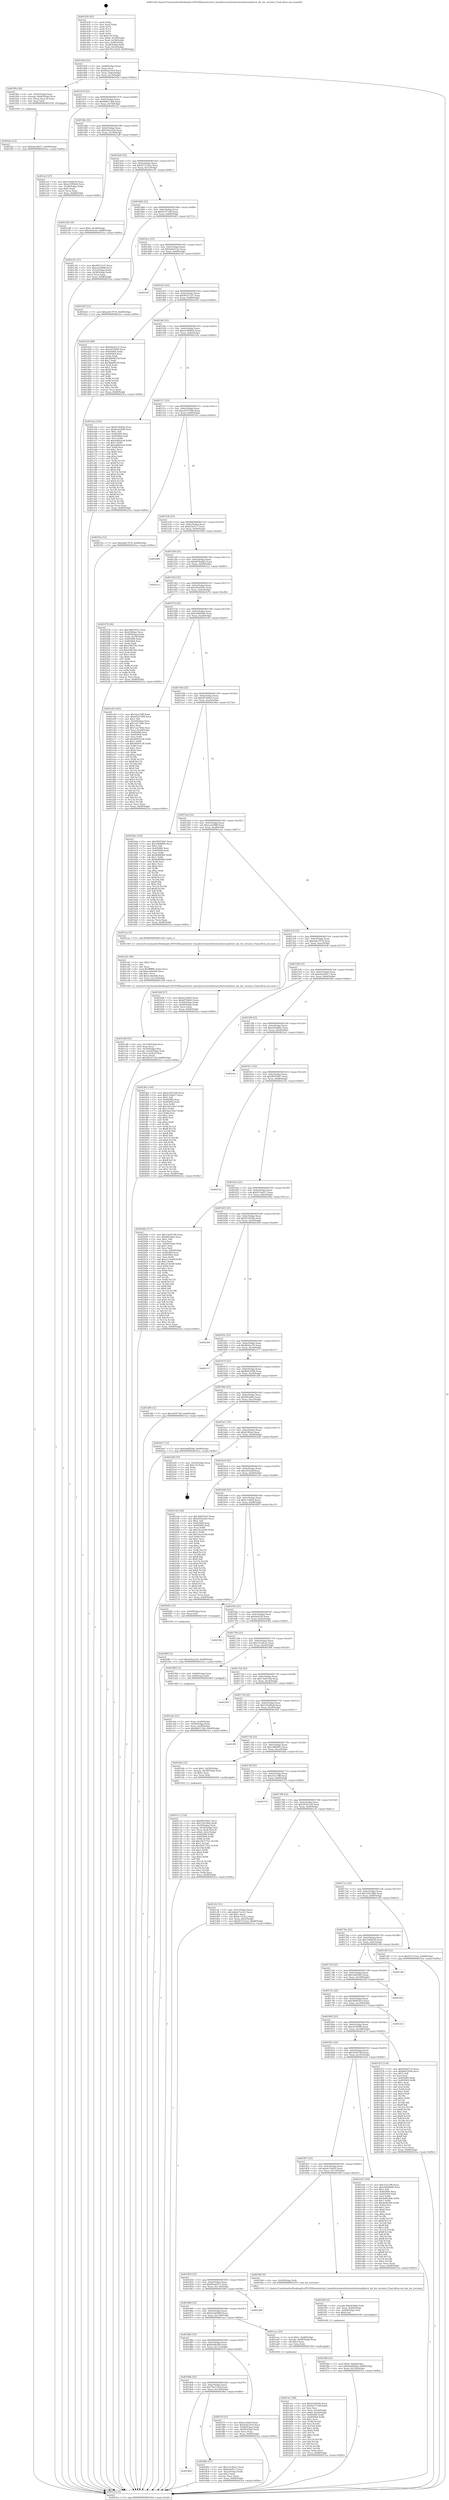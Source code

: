 digraph "0x401430" {
  label = "0x401430 (/mnt/c/Users/mathe/Desktop/tcc/POCII/binaries/extr_linuxdriversnetethernetatherosalxhw.h_alx_hw_revision_Final-ollvm.out::main(0))"
  labelloc = "t"
  node[shape=record]

  Entry [label="",width=0.3,height=0.3,shape=circle,fillcolor=black,style=filled]
  "0x40145d" [label="{
     0x40145d [23]\l
     | [instrs]\l
     &nbsp;&nbsp;0x40145d \<+3\>: mov -0x68(%rbp),%eax\l
     &nbsp;&nbsp;0x401460 \<+2\>: mov %eax,%ecx\l
     &nbsp;&nbsp;0x401462 \<+6\>: sub $0x82da19c9,%ecx\l
     &nbsp;&nbsp;0x401468 \<+3\>: mov %eax,-0x6c(%rbp)\l
     &nbsp;&nbsp;0x40146b \<+3\>: mov %ecx,-0x70(%rbp)\l
     &nbsp;&nbsp;0x40146e \<+6\>: je 0000000000401f9a \<main+0xb6a\>\l
  }"]
  "0x401f9a" [label="{
     0x401f9a [20]\l
     | [instrs]\l
     &nbsp;&nbsp;0x401f9a \<+4\>: mov -0x50(%rbp),%rax\l
     &nbsp;&nbsp;0x401f9e \<+4\>: movslq -0x64(%rbp),%rcx\l
     &nbsp;&nbsp;0x401fa2 \<+4\>: mov (%rax,%rcx,8),%rax\l
     &nbsp;&nbsp;0x401fa6 \<+3\>: mov %rax,%rdi\l
     &nbsp;&nbsp;0x401fa9 \<+5\>: call 0000000000401030 \<free@plt\>\l
     | [calls]\l
     &nbsp;&nbsp;0x401030 \{1\} (unknown)\l
  }"]
  "0x401474" [label="{
     0x401474 [22]\l
     | [instrs]\l
     &nbsp;&nbsp;0x401474 \<+5\>: jmp 0000000000401479 \<main+0x49\>\l
     &nbsp;&nbsp;0x401479 \<+3\>: mov -0x6c(%rbp),%eax\l
     &nbsp;&nbsp;0x40147c \<+5\>: sub $0x8d61136b,%eax\l
     &nbsp;&nbsp;0x401481 \<+3\>: mov %eax,-0x74(%rbp)\l
     &nbsp;&nbsp;0x401484 \<+6\>: je 0000000000401a1f \<main+0x5ef\>\l
  }"]
  Exit [label="",width=0.3,height=0.3,shape=circle,fillcolor=black,style=filled,peripheries=2]
  "0x401a1f" [label="{
     0x401a1f [27]\l
     | [instrs]\l
     &nbsp;&nbsp;0x401a1f \<+5\>: mov $0x3346fe39,%eax\l
     &nbsp;&nbsp;0x401a24 \<+5\>: mov $0xa5399b2b,%ecx\l
     &nbsp;&nbsp;0x401a29 \<+3\>: mov -0x28(%rbp),%edx\l
     &nbsp;&nbsp;0x401a2c \<+3\>: cmp $0x0,%edx\l
     &nbsp;&nbsp;0x401a2f \<+3\>: cmove %ecx,%eax\l
     &nbsp;&nbsp;0x401a32 \<+3\>: mov %eax,-0x68(%rbp)\l
     &nbsp;&nbsp;0x401a35 \<+5\>: jmp 00000000004023ca \<main+0xf9a\>\l
  }"]
  "0x40148a" [label="{
     0x40148a [22]\l
     | [instrs]\l
     &nbsp;&nbsp;0x40148a \<+5\>: jmp 000000000040148f \<main+0x5f\>\l
     &nbsp;&nbsp;0x40148f \<+3\>: mov -0x6c(%rbp),%eax\l
     &nbsp;&nbsp;0x401492 \<+5\>: sub $0x924a5e56,%eax\l
     &nbsp;&nbsp;0x401497 \<+3\>: mov %eax,-0x78(%rbp)\l
     &nbsp;&nbsp;0x40149a \<+6\>: je 00000000004021d8 \<main+0xda8\>\l
  }"]
  "0x4020ff" [label="{
     0x4020ff [12]\l
     | [instrs]\l
     &nbsp;&nbsp;0x4020ff \<+7\>: movl $0x924a5e56,-0x68(%rbp)\l
     &nbsp;&nbsp;0x402106 \<+5\>: jmp 00000000004023ca \<main+0xf9a\>\l
  }"]
  "0x4021d8" [label="{
     0x4021d8 [19]\l
     | [instrs]\l
     &nbsp;&nbsp;0x4021d8 \<+7\>: movl $0x0,-0x30(%rbp)\l
     &nbsp;&nbsp;0x4021df \<+7\>: movl $0xe432ebf,-0x68(%rbp)\l
     &nbsp;&nbsp;0x4021e6 \<+5\>: jmp 00000000004023ca \<main+0xf9a\>\l
  }"]
  "0x4014a0" [label="{
     0x4014a0 [22]\l
     | [instrs]\l
     &nbsp;&nbsp;0x4014a0 \<+5\>: jmp 00000000004014a5 \<main+0x75\>\l
     &nbsp;&nbsp;0x4014a5 \<+3\>: mov -0x6c(%rbp),%eax\l
     &nbsp;&nbsp;0x4014a8 \<+5\>: sub $0x927233a2,%eax\l
     &nbsp;&nbsp;0x4014ad \<+3\>: mov %eax,-0x7c(%rbp)\l
     &nbsp;&nbsp;0x4014b0 \<+6\>: je 0000000000401c91 \<main+0x861\>\l
  }"]
  "0x401fae" [label="{
     0x401fae [12]\l
     | [instrs]\l
     &nbsp;&nbsp;0x401fae \<+7\>: movl $0xeba24017,-0x68(%rbp)\l
     &nbsp;&nbsp;0x401fb5 \<+5\>: jmp 00000000004023ca \<main+0xf9a\>\l
  }"]
  "0x401c91" [label="{
     0x401c91 [27]\l
     | [instrs]\l
     &nbsp;&nbsp;0x401c91 \<+5\>: mov $0x9f231537,%eax\l
     &nbsp;&nbsp;0x401c96 \<+5\>: mov $0xeac638f8,%ecx\l
     &nbsp;&nbsp;0x401c9b \<+3\>: mov -0x5c(%rbp),%edx\l
     &nbsp;&nbsp;0x401c9e \<+3\>: cmp -0x58(%rbp),%edx\l
     &nbsp;&nbsp;0x401ca1 \<+3\>: cmovl %ecx,%eax\l
     &nbsp;&nbsp;0x401ca4 \<+3\>: mov %eax,-0x68(%rbp)\l
     &nbsp;&nbsp;0x401ca7 \<+5\>: jmp 00000000004023ca \<main+0xf9a\>\l
  }"]
  "0x4014b6" [label="{
     0x4014b6 [22]\l
     | [instrs]\l
     &nbsp;&nbsp;0x4014b6 \<+5\>: jmp 00000000004014bb \<main+0x8b\>\l
     &nbsp;&nbsp;0x4014bb \<+3\>: mov -0x6c(%rbp),%eax\l
     &nbsp;&nbsp;0x4014be \<+5\>: sub $0x9c577e0f,%eax\l
     &nbsp;&nbsp;0x4014c3 \<+3\>: mov %eax,-0x80(%rbp)\l
     &nbsp;&nbsp;0x4014c6 \<+6\>: je 0000000000401b43 \<main+0x713\>\l
  }"]
  "0x401f66" [label="{
     0x401f66 [25]\l
     | [instrs]\l
     &nbsp;&nbsp;0x401f66 \<+7\>: movl $0x0,-0x64(%rbp)\l
     &nbsp;&nbsp;0x401f6d \<+7\>: movl $0x6e6fb5b8,-0x68(%rbp)\l
     &nbsp;&nbsp;0x401f74 \<+6\>: mov %eax,-0x128(%rbp)\l
     &nbsp;&nbsp;0x401f7a \<+5\>: jmp 00000000004023ca \<main+0xf9a\>\l
  }"]
  "0x401b43" [label="{
     0x401b43 [12]\l
     | [instrs]\l
     &nbsp;&nbsp;0x401b43 \<+7\>: movl $0xeb4c7674,-0x68(%rbp)\l
     &nbsp;&nbsp;0x401b4a \<+5\>: jmp 00000000004023ca \<main+0xf9a\>\l
  }"]
  "0x4014cc" [label="{
     0x4014cc [25]\l
     | [instrs]\l
     &nbsp;&nbsp;0x4014cc \<+5\>: jmp 00000000004014d1 \<main+0xa1\>\l
     &nbsp;&nbsp;0x4014d1 \<+3\>: mov -0x6c(%rbp),%eax\l
     &nbsp;&nbsp;0x4014d4 \<+5\>: sub $0x9e4e514c,%eax\l
     &nbsp;&nbsp;0x4014d9 \<+6\>: mov %eax,-0x84(%rbp)\l
     &nbsp;&nbsp;0x4014df \<+6\>: je 000000000040216f \<main+0xd3f\>\l
  }"]
  "0x401f4f" [label="{
     0x401f4f [23]\l
     | [instrs]\l
     &nbsp;&nbsp;0x401f4f \<+10\>: movabs $0x4030b6,%rdi\l
     &nbsp;&nbsp;0x401f59 \<+3\>: mov %eax,-0x60(%rbp)\l
     &nbsp;&nbsp;0x401f5c \<+3\>: mov -0x60(%rbp),%esi\l
     &nbsp;&nbsp;0x401f5f \<+2\>: mov $0x0,%al\l
     &nbsp;&nbsp;0x401f61 \<+5\>: call 0000000000401040 \<printf@plt\>\l
     | [calls]\l
     &nbsp;&nbsp;0x401040 \{1\} (unknown)\l
  }"]
  "0x40216f" [label="{
     0x40216f\l
  }", style=dashed]
  "0x4014e5" [label="{
     0x4014e5 [25]\l
     | [instrs]\l
     &nbsp;&nbsp;0x4014e5 \<+5\>: jmp 00000000004014ea \<main+0xba\>\l
     &nbsp;&nbsp;0x4014ea \<+3\>: mov -0x6c(%rbp),%eax\l
     &nbsp;&nbsp;0x4014ed \<+5\>: sub $0x9f231537,%eax\l
     &nbsp;&nbsp;0x4014f2 \<+6\>: mov %eax,-0x88(%rbp)\l
     &nbsp;&nbsp;0x4014f8 \<+6\>: je 0000000000401d1b \<main+0x8eb\>\l
  }"]
  "0x401cd9" [label="{
     0x401cd9 [35]\l
     | [instrs]\l
     &nbsp;&nbsp;0x401cd9 \<+6\>: mov -0x124(%rbp),%ecx\l
     &nbsp;&nbsp;0x401cdf \<+3\>: imul %eax,%ecx\l
     &nbsp;&nbsp;0x401ce2 \<+4\>: mov -0x50(%rbp),%rsi\l
     &nbsp;&nbsp;0x401ce6 \<+4\>: movslq -0x54(%rbp),%rdi\l
     &nbsp;&nbsp;0x401cea \<+4\>: mov (%rsi,%rdi,8),%rsi\l
     &nbsp;&nbsp;0x401cee \<+2\>: mov %ecx,(%rsi)\l
     &nbsp;&nbsp;0x401cf0 \<+7\>: movl $0x281b7c38,-0x68(%rbp)\l
     &nbsp;&nbsp;0x401cf7 \<+5\>: jmp 00000000004023ca \<main+0xf9a\>\l
  }"]
  "0x401d1b" [label="{
     0x401d1b [88]\l
     | [instrs]\l
     &nbsp;&nbsp;0x401d1b \<+5\>: mov $0x69aa07c5,%eax\l
     &nbsp;&nbsp;0x401d20 \<+5\>: mov $0x3d1f2f96,%ecx\l
     &nbsp;&nbsp;0x401d25 \<+7\>: mov 0x405060,%edx\l
     &nbsp;&nbsp;0x401d2c \<+7\>: mov 0x405064,%esi\l
     &nbsp;&nbsp;0x401d33 \<+2\>: mov %edx,%edi\l
     &nbsp;&nbsp;0x401d35 \<+6\>: add $0x4bb80254,%edi\l
     &nbsp;&nbsp;0x401d3b \<+3\>: sub $0x1,%edi\l
     &nbsp;&nbsp;0x401d3e \<+6\>: sub $0x4bb80254,%edi\l
     &nbsp;&nbsp;0x401d44 \<+3\>: imul %edi,%edx\l
     &nbsp;&nbsp;0x401d47 \<+3\>: and $0x1,%edx\l
     &nbsp;&nbsp;0x401d4a \<+3\>: cmp $0x0,%edx\l
     &nbsp;&nbsp;0x401d4d \<+4\>: sete %r8b\l
     &nbsp;&nbsp;0x401d51 \<+3\>: cmp $0xa,%esi\l
     &nbsp;&nbsp;0x401d54 \<+4\>: setl %r9b\l
     &nbsp;&nbsp;0x401d58 \<+3\>: mov %r8b,%r10b\l
     &nbsp;&nbsp;0x401d5b \<+3\>: and %r9b,%r10b\l
     &nbsp;&nbsp;0x401d5e \<+3\>: xor %r9b,%r8b\l
     &nbsp;&nbsp;0x401d61 \<+3\>: or %r8b,%r10b\l
     &nbsp;&nbsp;0x401d64 \<+4\>: test $0x1,%r10b\l
     &nbsp;&nbsp;0x401d68 \<+3\>: cmovne %ecx,%eax\l
     &nbsp;&nbsp;0x401d6b \<+3\>: mov %eax,-0x68(%rbp)\l
     &nbsp;&nbsp;0x401d6e \<+5\>: jmp 00000000004023ca \<main+0xf9a\>\l
  }"]
  "0x4014fe" [label="{
     0x4014fe [25]\l
     | [instrs]\l
     &nbsp;&nbsp;0x4014fe \<+5\>: jmp 0000000000401503 \<main+0xd3\>\l
     &nbsp;&nbsp;0x401503 \<+3\>: mov -0x6c(%rbp),%eax\l
     &nbsp;&nbsp;0x401506 \<+5\>: sub $0xa5399b2b,%eax\l
     &nbsp;&nbsp;0x40150b \<+6\>: mov %eax,-0x8c(%rbp)\l
     &nbsp;&nbsp;0x401511 \<+6\>: je 0000000000401a3a \<main+0x60a\>\l
  }"]
  "0x401cb1" [label="{
     0x401cb1 [40]\l
     | [instrs]\l
     &nbsp;&nbsp;0x401cb1 \<+5\>: mov $0x2,%ecx\l
     &nbsp;&nbsp;0x401cb6 \<+1\>: cltd\l
     &nbsp;&nbsp;0x401cb7 \<+2\>: idiv %ecx\l
     &nbsp;&nbsp;0x401cb9 \<+6\>: imul $0xfffffffe,%edx,%ecx\l
     &nbsp;&nbsp;0x401cbf \<+6\>: sub $0xeeebe64b,%ecx\l
     &nbsp;&nbsp;0x401cc5 \<+3\>: add $0x1,%ecx\l
     &nbsp;&nbsp;0x401cc8 \<+6\>: add $0xeeebe64b,%ecx\l
     &nbsp;&nbsp;0x401cce \<+6\>: mov %ecx,-0x124(%rbp)\l
     &nbsp;&nbsp;0x401cd4 \<+5\>: call 0000000000401160 \<next_i\>\l
     | [calls]\l
     &nbsp;&nbsp;0x401160 \{1\} (/mnt/c/Users/mathe/Desktop/tcc/POCII/binaries/extr_linuxdriversnetethernetatherosalxhw.h_alx_hw_revision_Final-ollvm.out::next_i)\l
  }"]
  "0x401a3a" [label="{
     0x401a3a [144]\l
     | [instrs]\l
     &nbsp;&nbsp;0x401a3a \<+5\>: mov $0xf5c950da,%eax\l
     &nbsp;&nbsp;0x401a3f \<+5\>: mov $0x6e2d39d9,%ecx\l
     &nbsp;&nbsp;0x401a44 \<+2\>: mov $0x1,%dl\l
     &nbsp;&nbsp;0x401a46 \<+7\>: mov 0x405060,%esi\l
     &nbsp;&nbsp;0x401a4d \<+7\>: mov 0x405064,%edi\l
     &nbsp;&nbsp;0x401a54 \<+3\>: mov %esi,%r8d\l
     &nbsp;&nbsp;0x401a57 \<+7\>: sub $0xa0bb2ea9,%r8d\l
     &nbsp;&nbsp;0x401a5e \<+4\>: sub $0x1,%r8d\l
     &nbsp;&nbsp;0x401a62 \<+7\>: add $0xa0bb2ea9,%r8d\l
     &nbsp;&nbsp;0x401a69 \<+4\>: imul %r8d,%esi\l
     &nbsp;&nbsp;0x401a6d \<+3\>: and $0x1,%esi\l
     &nbsp;&nbsp;0x401a70 \<+3\>: cmp $0x0,%esi\l
     &nbsp;&nbsp;0x401a73 \<+4\>: sete %r9b\l
     &nbsp;&nbsp;0x401a77 \<+3\>: cmp $0xa,%edi\l
     &nbsp;&nbsp;0x401a7a \<+4\>: setl %r10b\l
     &nbsp;&nbsp;0x401a7e \<+3\>: mov %r9b,%r11b\l
     &nbsp;&nbsp;0x401a81 \<+4\>: xor $0xff,%r11b\l
     &nbsp;&nbsp;0x401a85 \<+3\>: mov %r10b,%bl\l
     &nbsp;&nbsp;0x401a88 \<+3\>: xor $0xff,%bl\l
     &nbsp;&nbsp;0x401a8b \<+3\>: xor $0x0,%dl\l
     &nbsp;&nbsp;0x401a8e \<+3\>: mov %r11b,%r14b\l
     &nbsp;&nbsp;0x401a91 \<+4\>: and $0x0,%r14b\l
     &nbsp;&nbsp;0x401a95 \<+3\>: and %dl,%r9b\l
     &nbsp;&nbsp;0x401a98 \<+3\>: mov %bl,%r15b\l
     &nbsp;&nbsp;0x401a9b \<+4\>: and $0x0,%r15b\l
     &nbsp;&nbsp;0x401a9f \<+3\>: and %dl,%r10b\l
     &nbsp;&nbsp;0x401aa2 \<+3\>: or %r9b,%r14b\l
     &nbsp;&nbsp;0x401aa5 \<+3\>: or %r10b,%r15b\l
     &nbsp;&nbsp;0x401aa8 \<+3\>: xor %r15b,%r14b\l
     &nbsp;&nbsp;0x401aab \<+3\>: or %bl,%r11b\l
     &nbsp;&nbsp;0x401aae \<+4\>: xor $0xff,%r11b\l
     &nbsp;&nbsp;0x401ab2 \<+3\>: or $0x0,%dl\l
     &nbsp;&nbsp;0x401ab5 \<+3\>: and %dl,%r11b\l
     &nbsp;&nbsp;0x401ab8 \<+3\>: or %r11b,%r14b\l
     &nbsp;&nbsp;0x401abb \<+4\>: test $0x1,%r14b\l
     &nbsp;&nbsp;0x401abf \<+3\>: cmovne %ecx,%eax\l
     &nbsp;&nbsp;0x401ac2 \<+3\>: mov %eax,-0x68(%rbp)\l
     &nbsp;&nbsp;0x401ac5 \<+5\>: jmp 00000000004023ca \<main+0xf9a\>\l
  }"]
  "0x401517" [label="{
     0x401517 [25]\l
     | [instrs]\l
     &nbsp;&nbsp;0x401517 \<+5\>: jmp 000000000040151c \<main+0xec\>\l
     &nbsp;&nbsp;0x40151c \<+3\>: mov -0x6c(%rbp),%eax\l
     &nbsp;&nbsp;0x40151f \<+5\>: sub $0xa9327408,%eax\l
     &nbsp;&nbsp;0x401524 \<+6\>: mov %eax,-0x90(%rbp)\l
     &nbsp;&nbsp;0x40152a \<+6\>: je 0000000000401f3a \<main+0xb0a\>\l
  }"]
  "0x401c11" [label="{
     0x401c11 [116]\l
     | [instrs]\l
     &nbsp;&nbsp;0x401c11 \<+5\>: mov $0xf49356b7,%ecx\l
     &nbsp;&nbsp;0x401c16 \<+5\>: mov $0x318c3fd4,%edx\l
     &nbsp;&nbsp;0x401c1b \<+4\>: mov -0x50(%rbp),%rdi\l
     &nbsp;&nbsp;0x401c1f \<+4\>: movslq -0x54(%rbp),%rsi\l
     &nbsp;&nbsp;0x401c23 \<+4\>: mov %rax,(%rdi,%rsi,8)\l
     &nbsp;&nbsp;0x401c27 \<+7\>: movl $0x0,-0x5c(%rbp)\l
     &nbsp;&nbsp;0x401c2e \<+8\>: mov 0x405060,%r8d\l
     &nbsp;&nbsp;0x401c36 \<+8\>: mov 0x405064,%r9d\l
     &nbsp;&nbsp;0x401c3e \<+3\>: mov %r8d,%r10d\l
     &nbsp;&nbsp;0x401c41 \<+7\>: add $0x20e577b1,%r10d\l
     &nbsp;&nbsp;0x401c48 \<+4\>: sub $0x1,%r10d\l
     &nbsp;&nbsp;0x401c4c \<+7\>: sub $0x20e577b1,%r10d\l
     &nbsp;&nbsp;0x401c53 \<+4\>: imul %r10d,%r8d\l
     &nbsp;&nbsp;0x401c57 \<+4\>: and $0x1,%r8d\l
     &nbsp;&nbsp;0x401c5b \<+4\>: cmp $0x0,%r8d\l
     &nbsp;&nbsp;0x401c5f \<+4\>: sete %r11b\l
     &nbsp;&nbsp;0x401c63 \<+4\>: cmp $0xa,%r9d\l
     &nbsp;&nbsp;0x401c67 \<+3\>: setl %bl\l
     &nbsp;&nbsp;0x401c6a \<+3\>: mov %r11b,%r14b\l
     &nbsp;&nbsp;0x401c6d \<+3\>: and %bl,%r14b\l
     &nbsp;&nbsp;0x401c70 \<+3\>: xor %bl,%r11b\l
     &nbsp;&nbsp;0x401c73 \<+3\>: or %r11b,%r14b\l
     &nbsp;&nbsp;0x401c76 \<+4\>: test $0x1,%r14b\l
     &nbsp;&nbsp;0x401c7a \<+3\>: cmovne %edx,%ecx\l
     &nbsp;&nbsp;0x401c7d \<+3\>: mov %ecx,-0x68(%rbp)\l
     &nbsp;&nbsp;0x401c80 \<+5\>: jmp 00000000004023ca \<main+0xf9a\>\l
  }"]
  "0x401f3a" [label="{
     0x401f3a [12]\l
     | [instrs]\l
     &nbsp;&nbsp;0x401f3a \<+7\>: movl $0xeb4c7674,-0x68(%rbp)\l
     &nbsp;&nbsp;0x401f41 \<+5\>: jmp 00000000004023ca \<main+0xf9a\>\l
  }"]
  "0x401530" [label="{
     0x401530 [25]\l
     | [instrs]\l
     &nbsp;&nbsp;0x401530 \<+5\>: jmp 0000000000401535 \<main+0x105\>\l
     &nbsp;&nbsp;0x401535 \<+3\>: mov -0x6c(%rbp),%eax\l
     &nbsp;&nbsp;0x401538 \<+5\>: sub $0xb1fef1c7,%eax\l
     &nbsp;&nbsp;0x40153d \<+6\>: mov %eax,-0x94(%rbp)\l
     &nbsp;&nbsp;0x401543 \<+6\>: je 00000000004018d9 \<main+0x4a9\>\l
  }"]
  "0x401ae1" [label="{
     0x401ae1 [98]\l
     | [instrs]\l
     &nbsp;&nbsp;0x401ae1 \<+5\>: mov $0xf5c950da,%ecx\l
     &nbsp;&nbsp;0x401ae6 \<+5\>: mov $0x9c577e0f,%edx\l
     &nbsp;&nbsp;0x401aeb \<+2\>: xor %esi,%esi\l
     &nbsp;&nbsp;0x401aed \<+4\>: mov %rax,-0x50(%rbp)\l
     &nbsp;&nbsp;0x401af1 \<+7\>: movl $0x0,-0x54(%rbp)\l
     &nbsp;&nbsp;0x401af8 \<+8\>: mov 0x405060,%r8d\l
     &nbsp;&nbsp;0x401b00 \<+8\>: mov 0x405064,%r9d\l
     &nbsp;&nbsp;0x401b08 \<+3\>: sub $0x1,%esi\l
     &nbsp;&nbsp;0x401b0b \<+3\>: mov %r8d,%r10d\l
     &nbsp;&nbsp;0x401b0e \<+3\>: add %esi,%r10d\l
     &nbsp;&nbsp;0x401b11 \<+4\>: imul %r10d,%r8d\l
     &nbsp;&nbsp;0x401b15 \<+4\>: and $0x1,%r8d\l
     &nbsp;&nbsp;0x401b19 \<+4\>: cmp $0x0,%r8d\l
     &nbsp;&nbsp;0x401b1d \<+4\>: sete %r11b\l
     &nbsp;&nbsp;0x401b21 \<+4\>: cmp $0xa,%r9d\l
     &nbsp;&nbsp;0x401b25 \<+3\>: setl %bl\l
     &nbsp;&nbsp;0x401b28 \<+3\>: mov %r11b,%r14b\l
     &nbsp;&nbsp;0x401b2b \<+3\>: and %bl,%r14b\l
     &nbsp;&nbsp;0x401b2e \<+3\>: xor %bl,%r11b\l
     &nbsp;&nbsp;0x401b31 \<+3\>: or %r11b,%r14b\l
     &nbsp;&nbsp;0x401b34 \<+4\>: test $0x1,%r14b\l
     &nbsp;&nbsp;0x401b38 \<+3\>: cmovne %edx,%ecx\l
     &nbsp;&nbsp;0x401b3b \<+3\>: mov %ecx,-0x68(%rbp)\l
     &nbsp;&nbsp;0x401b3e \<+5\>: jmp 00000000004023ca \<main+0xf9a\>\l
  }"]
  "0x4018d9" [label="{
     0x4018d9\l
  }", style=dashed]
  "0x401549" [label="{
     0x401549 [25]\l
     | [instrs]\l
     &nbsp;&nbsp;0x401549 \<+5\>: jmp 000000000040154e \<main+0x11e\>\l
     &nbsp;&nbsp;0x40154e \<+3\>: mov -0x6c(%rbp),%eax\l
     &nbsp;&nbsp;0x401551 \<+5\>: sub $0xb978a6b3,%eax\l
     &nbsp;&nbsp;0x401556 \<+6\>: mov %eax,-0x98(%rbp)\l
     &nbsp;&nbsp;0x40155c \<+6\>: je 00000000004021cc \<main+0xd9c\>\l
  }"]
  "0x401a0a" [label="{
     0x401a0a [21]\l
     | [instrs]\l
     &nbsp;&nbsp;0x401a0a \<+3\>: mov %eax,-0x44(%rbp)\l
     &nbsp;&nbsp;0x401a0d \<+3\>: mov -0x44(%rbp),%eax\l
     &nbsp;&nbsp;0x401a10 \<+3\>: mov %eax,-0x28(%rbp)\l
     &nbsp;&nbsp;0x401a13 \<+7\>: movl $0x8d61136b,-0x68(%rbp)\l
     &nbsp;&nbsp;0x401a1a \<+5\>: jmp 00000000004023ca \<main+0xf9a\>\l
  }"]
  "0x4021cc" [label="{
     0x4021cc\l
  }", style=dashed]
  "0x401562" [label="{
     0x401562 [25]\l
     | [instrs]\l
     &nbsp;&nbsp;0x401562 \<+5\>: jmp 0000000000401567 \<main+0x137\>\l
     &nbsp;&nbsp;0x401567 \<+3\>: mov -0x6c(%rbp),%eax\l
     &nbsp;&nbsp;0x40156a \<+5\>: sub $0xc05e0243,%eax\l
     &nbsp;&nbsp;0x40156f \<+6\>: mov %eax,-0x9c(%rbp)\l
     &nbsp;&nbsp;0x401575 \<+6\>: je 000000000040227b \<main+0xe4b\>\l
  }"]
  "0x401430" [label="{
     0x401430 [45]\l
     | [instrs]\l
     &nbsp;&nbsp;0x401430 \<+1\>: push %rbp\l
     &nbsp;&nbsp;0x401431 \<+3\>: mov %rsp,%rbp\l
     &nbsp;&nbsp;0x401434 \<+2\>: push %r15\l
     &nbsp;&nbsp;0x401436 \<+2\>: push %r14\l
     &nbsp;&nbsp;0x401438 \<+2\>: push %r12\l
     &nbsp;&nbsp;0x40143a \<+1\>: push %rbx\l
     &nbsp;&nbsp;0x40143b \<+7\>: sub $0x110,%rsp\l
     &nbsp;&nbsp;0x401442 \<+7\>: movl $0x0,-0x30(%rbp)\l
     &nbsp;&nbsp;0x401449 \<+3\>: mov %edi,-0x34(%rbp)\l
     &nbsp;&nbsp;0x40144c \<+4\>: mov %rsi,-0x40(%rbp)\l
     &nbsp;&nbsp;0x401450 \<+3\>: mov -0x34(%rbp),%edi\l
     &nbsp;&nbsp;0x401453 \<+3\>: mov %edi,-0x2c(%rbp)\l
     &nbsp;&nbsp;0x401456 \<+7\>: movl $0x70e1352d,-0x68(%rbp)\l
  }"]
  "0x40227b" [label="{
     0x40227b [94]\l
     | [instrs]\l
     &nbsp;&nbsp;0x40227b \<+5\>: mov $0x3b807625,%eax\l
     &nbsp;&nbsp;0x402280 \<+5\>: mov $0xd18bfac,%ecx\l
     &nbsp;&nbsp;0x402285 \<+3\>: mov -0x30(%rbp),%edx\l
     &nbsp;&nbsp;0x402288 \<+3\>: mov %edx,-0x24(%rbp)\l
     &nbsp;&nbsp;0x40228b \<+7\>: mov 0x405060,%edx\l
     &nbsp;&nbsp;0x402292 \<+7\>: mov 0x405064,%esi\l
     &nbsp;&nbsp;0x402299 \<+2\>: mov %edx,%edi\l
     &nbsp;&nbsp;0x40229b \<+6\>: add $0xe5fb336c,%edi\l
     &nbsp;&nbsp;0x4022a1 \<+3\>: sub $0x1,%edi\l
     &nbsp;&nbsp;0x4022a4 \<+6\>: sub $0xe5fb336c,%edi\l
     &nbsp;&nbsp;0x4022aa \<+3\>: imul %edi,%edx\l
     &nbsp;&nbsp;0x4022ad \<+3\>: and $0x1,%edx\l
     &nbsp;&nbsp;0x4022b0 \<+3\>: cmp $0x0,%edx\l
     &nbsp;&nbsp;0x4022b3 \<+4\>: sete %r8b\l
     &nbsp;&nbsp;0x4022b7 \<+3\>: cmp $0xa,%esi\l
     &nbsp;&nbsp;0x4022ba \<+4\>: setl %r9b\l
     &nbsp;&nbsp;0x4022be \<+3\>: mov %r8b,%r10b\l
     &nbsp;&nbsp;0x4022c1 \<+3\>: and %r9b,%r10b\l
     &nbsp;&nbsp;0x4022c4 \<+3\>: xor %r9b,%r8b\l
     &nbsp;&nbsp;0x4022c7 \<+3\>: or %r8b,%r10b\l
     &nbsp;&nbsp;0x4022ca \<+4\>: test $0x1,%r10b\l
     &nbsp;&nbsp;0x4022ce \<+3\>: cmovne %ecx,%eax\l
     &nbsp;&nbsp;0x4022d1 \<+3\>: mov %eax,-0x68(%rbp)\l
     &nbsp;&nbsp;0x4022d4 \<+5\>: jmp 00000000004023ca \<main+0xf9a\>\l
  }"]
  "0x40157b" [label="{
     0x40157b [25]\l
     | [instrs]\l
     &nbsp;&nbsp;0x40157b \<+5\>: jmp 0000000000401580 \<main+0x150\>\l
     &nbsp;&nbsp;0x401580 \<+3\>: mov -0x6c(%rbp),%eax\l
     &nbsp;&nbsp;0x401583 \<+5\>: sub $0xc646db90,%eax\l
     &nbsp;&nbsp;0x401588 \<+6\>: mov %eax,-0xa0(%rbp)\l
     &nbsp;&nbsp;0x40158e \<+6\>: je 0000000000401e95 \<main+0xa65\>\l
  }"]
  "0x4023ca" [label="{
     0x4023ca [5]\l
     | [instrs]\l
     &nbsp;&nbsp;0x4023ca \<+5\>: jmp 000000000040145d \<main+0x2d\>\l
  }"]
  "0x401e95" [label="{
     0x401e95 [165]\l
     | [instrs]\l
     &nbsp;&nbsp;0x401e95 \<+5\>: mov $0x25ec18ff,%eax\l
     &nbsp;&nbsp;0x401e9a \<+5\>: mov $0xa9327408,%ecx\l
     &nbsp;&nbsp;0x401e9f \<+2\>: mov $0x1,%dl\l
     &nbsp;&nbsp;0x401ea1 \<+3\>: mov -0x54(%rbp),%esi\l
     &nbsp;&nbsp;0x401ea4 \<+6\>: sub $0x7a2c7b8e,%esi\l
     &nbsp;&nbsp;0x401eaa \<+3\>: add $0x1,%esi\l
     &nbsp;&nbsp;0x401ead \<+6\>: add $0x7a2c7b8e,%esi\l
     &nbsp;&nbsp;0x401eb3 \<+3\>: mov %esi,-0x54(%rbp)\l
     &nbsp;&nbsp;0x401eb6 \<+7\>: mov 0x405060,%esi\l
     &nbsp;&nbsp;0x401ebd \<+7\>: mov 0x405064,%edi\l
     &nbsp;&nbsp;0x401ec4 \<+3\>: mov %esi,%r8d\l
     &nbsp;&nbsp;0x401ec7 \<+7\>: add $0xd4493c38,%r8d\l
     &nbsp;&nbsp;0x401ece \<+4\>: sub $0x1,%r8d\l
     &nbsp;&nbsp;0x401ed2 \<+7\>: sub $0xd4493c38,%r8d\l
     &nbsp;&nbsp;0x401ed9 \<+4\>: imul %r8d,%esi\l
     &nbsp;&nbsp;0x401edd \<+3\>: and $0x1,%esi\l
     &nbsp;&nbsp;0x401ee0 \<+3\>: cmp $0x0,%esi\l
     &nbsp;&nbsp;0x401ee3 \<+4\>: sete %r9b\l
     &nbsp;&nbsp;0x401ee7 \<+3\>: cmp $0xa,%edi\l
     &nbsp;&nbsp;0x401eea \<+4\>: setl %r10b\l
     &nbsp;&nbsp;0x401eee \<+3\>: mov %r9b,%r11b\l
     &nbsp;&nbsp;0x401ef1 \<+4\>: xor $0xff,%r11b\l
     &nbsp;&nbsp;0x401ef5 \<+3\>: mov %r10b,%bl\l
     &nbsp;&nbsp;0x401ef8 \<+3\>: xor $0xff,%bl\l
     &nbsp;&nbsp;0x401efb \<+3\>: xor $0x0,%dl\l
     &nbsp;&nbsp;0x401efe \<+3\>: mov %r11b,%r14b\l
     &nbsp;&nbsp;0x401f01 \<+4\>: and $0x0,%r14b\l
     &nbsp;&nbsp;0x401f05 \<+3\>: and %dl,%r9b\l
     &nbsp;&nbsp;0x401f08 \<+3\>: mov %bl,%r15b\l
     &nbsp;&nbsp;0x401f0b \<+4\>: and $0x0,%r15b\l
     &nbsp;&nbsp;0x401f0f \<+3\>: and %dl,%r10b\l
     &nbsp;&nbsp;0x401f12 \<+3\>: or %r9b,%r14b\l
     &nbsp;&nbsp;0x401f15 \<+3\>: or %r10b,%r15b\l
     &nbsp;&nbsp;0x401f18 \<+3\>: xor %r15b,%r14b\l
     &nbsp;&nbsp;0x401f1b \<+3\>: or %bl,%r11b\l
     &nbsp;&nbsp;0x401f1e \<+4\>: xor $0xff,%r11b\l
     &nbsp;&nbsp;0x401f22 \<+3\>: or $0x0,%dl\l
     &nbsp;&nbsp;0x401f25 \<+3\>: and %dl,%r11b\l
     &nbsp;&nbsp;0x401f28 \<+3\>: or %r11b,%r14b\l
     &nbsp;&nbsp;0x401f2b \<+4\>: test $0x1,%r14b\l
     &nbsp;&nbsp;0x401f2f \<+3\>: cmovne %ecx,%eax\l
     &nbsp;&nbsp;0x401f32 \<+3\>: mov %eax,-0x68(%rbp)\l
     &nbsp;&nbsp;0x401f35 \<+5\>: jmp 00000000004023ca \<main+0xf9a\>\l
  }"]
  "0x401594" [label="{
     0x401594 [25]\l
     | [instrs]\l
     &nbsp;&nbsp;0x401594 \<+5\>: jmp 0000000000401599 \<main+0x169\>\l
     &nbsp;&nbsp;0x401599 \<+3\>: mov -0x6c(%rbp),%eax\l
     &nbsp;&nbsp;0x40159c \<+5\>: sub $0xdf7448e3,%eax\l
     &nbsp;&nbsp;0x4015a1 \<+6\>: mov %eax,-0xa4(%rbp)\l
     &nbsp;&nbsp;0x4015a7 \<+6\>: je 0000000000401b6a \<main+0x73a\>\l
  }"]
  "0x4018b4" [label="{
     0x4018b4\l
  }", style=dashed]
  "0x401b6a" [label="{
     0x401b6a [144]\l
     | [instrs]\l
     &nbsp;&nbsp;0x401b6a \<+5\>: mov $0xf49356b7,%eax\l
     &nbsp;&nbsp;0x401b6f \<+5\>: mov $0x1d6800fc,%ecx\l
     &nbsp;&nbsp;0x401b74 \<+2\>: mov $0x1,%dl\l
     &nbsp;&nbsp;0x401b76 \<+7\>: mov 0x405060,%esi\l
     &nbsp;&nbsp;0x401b7d \<+7\>: mov 0x405064,%edi\l
     &nbsp;&nbsp;0x401b84 \<+3\>: mov %esi,%r8d\l
     &nbsp;&nbsp;0x401b87 \<+7\>: add $0xfb4f846b,%r8d\l
     &nbsp;&nbsp;0x401b8e \<+4\>: sub $0x1,%r8d\l
     &nbsp;&nbsp;0x401b92 \<+7\>: sub $0xfb4f846b,%r8d\l
     &nbsp;&nbsp;0x401b99 \<+4\>: imul %r8d,%esi\l
     &nbsp;&nbsp;0x401b9d \<+3\>: and $0x1,%esi\l
     &nbsp;&nbsp;0x401ba0 \<+3\>: cmp $0x0,%esi\l
     &nbsp;&nbsp;0x401ba3 \<+4\>: sete %r9b\l
     &nbsp;&nbsp;0x401ba7 \<+3\>: cmp $0xa,%edi\l
     &nbsp;&nbsp;0x401baa \<+4\>: setl %r10b\l
     &nbsp;&nbsp;0x401bae \<+3\>: mov %r9b,%r11b\l
     &nbsp;&nbsp;0x401bb1 \<+4\>: xor $0xff,%r11b\l
     &nbsp;&nbsp;0x401bb5 \<+3\>: mov %r10b,%bl\l
     &nbsp;&nbsp;0x401bb8 \<+3\>: xor $0xff,%bl\l
     &nbsp;&nbsp;0x401bbb \<+3\>: xor $0x1,%dl\l
     &nbsp;&nbsp;0x401bbe \<+3\>: mov %r11b,%r14b\l
     &nbsp;&nbsp;0x401bc1 \<+4\>: and $0xff,%r14b\l
     &nbsp;&nbsp;0x401bc5 \<+3\>: and %dl,%r9b\l
     &nbsp;&nbsp;0x401bc8 \<+3\>: mov %bl,%r15b\l
     &nbsp;&nbsp;0x401bcb \<+4\>: and $0xff,%r15b\l
     &nbsp;&nbsp;0x401bcf \<+3\>: and %dl,%r10b\l
     &nbsp;&nbsp;0x401bd2 \<+3\>: or %r9b,%r14b\l
     &nbsp;&nbsp;0x401bd5 \<+3\>: or %r10b,%r15b\l
     &nbsp;&nbsp;0x401bd8 \<+3\>: xor %r15b,%r14b\l
     &nbsp;&nbsp;0x401bdb \<+3\>: or %bl,%r11b\l
     &nbsp;&nbsp;0x401bde \<+4\>: xor $0xff,%r11b\l
     &nbsp;&nbsp;0x401be2 \<+3\>: or $0x1,%dl\l
     &nbsp;&nbsp;0x401be5 \<+3\>: and %dl,%r11b\l
     &nbsp;&nbsp;0x401be8 \<+3\>: or %r11b,%r14b\l
     &nbsp;&nbsp;0x401beb \<+4\>: test $0x1,%r14b\l
     &nbsp;&nbsp;0x401bef \<+3\>: cmovne %ecx,%eax\l
     &nbsp;&nbsp;0x401bf2 \<+3\>: mov %eax,-0x68(%rbp)\l
     &nbsp;&nbsp;0x401bf5 \<+5\>: jmp 00000000004023ca \<main+0xf9a\>\l
  }"]
  "0x4015ad" [label="{
     0x4015ad [25]\l
     | [instrs]\l
     &nbsp;&nbsp;0x4015ad \<+5\>: jmp 00000000004015b2 \<main+0x182\>\l
     &nbsp;&nbsp;0x4015b2 \<+3\>: mov -0x6c(%rbp),%eax\l
     &nbsp;&nbsp;0x4015b5 \<+5\>: sub $0xeac638f8,%eax\l
     &nbsp;&nbsp;0x4015ba \<+6\>: mov %eax,-0xa8(%rbp)\l
     &nbsp;&nbsp;0x4015c0 \<+6\>: je 0000000000401cac \<main+0x87c\>\l
  }"]
  "0x4018be" [label="{
     0x4018be [27]\l
     | [instrs]\l
     &nbsp;&nbsp;0x4018be \<+5\>: mov $0x121a8ce1,%eax\l
     &nbsp;&nbsp;0x4018c3 \<+5\>: mov $0xb1fef1c7,%ecx\l
     &nbsp;&nbsp;0x4018c8 \<+3\>: mov -0x2c(%rbp),%edx\l
     &nbsp;&nbsp;0x4018cb \<+3\>: cmp $0x2,%edx\l
     &nbsp;&nbsp;0x4018ce \<+3\>: cmovne %ecx,%eax\l
     &nbsp;&nbsp;0x4018d1 \<+3\>: mov %eax,-0x68(%rbp)\l
     &nbsp;&nbsp;0x4018d4 \<+5\>: jmp 00000000004023ca \<main+0xf9a\>\l
  }"]
  "0x401cac" [label="{
     0x401cac [5]\l
     | [instrs]\l
     &nbsp;&nbsp;0x401cac \<+5\>: call 0000000000401160 \<next_i\>\l
     | [calls]\l
     &nbsp;&nbsp;0x401160 \{1\} (/mnt/c/Users/mathe/Desktop/tcc/POCII/binaries/extr_linuxdriversnetethernetatherosalxhw.h_alx_hw_revision_Final-ollvm.out::next_i)\l
  }"]
  "0x4015c6" [label="{
     0x4015c6 [25]\l
     | [instrs]\l
     &nbsp;&nbsp;0x4015c6 \<+5\>: jmp 00000000004015cb \<main+0x19b\>\l
     &nbsp;&nbsp;0x4015cb \<+3\>: mov -0x6c(%rbp),%eax\l
     &nbsp;&nbsp;0x4015ce \<+5\>: sub $0xeb4c7674,%eax\l
     &nbsp;&nbsp;0x4015d3 \<+6\>: mov %eax,-0xac(%rbp)\l
     &nbsp;&nbsp;0x4015d9 \<+6\>: je 0000000000401b4f \<main+0x71f\>\l
  }"]
  "0x40189b" [label="{
     0x40189b [25]\l
     | [instrs]\l
     &nbsp;&nbsp;0x40189b \<+5\>: jmp 00000000004018a0 \<main+0x470\>\l
     &nbsp;&nbsp;0x4018a0 \<+3\>: mov -0x6c(%rbp),%eax\l
     &nbsp;&nbsp;0x4018a3 \<+5\>: sub $0x70e1352d,%eax\l
     &nbsp;&nbsp;0x4018a8 \<+6\>: mov %eax,-0x120(%rbp)\l
     &nbsp;&nbsp;0x4018ae \<+6\>: je 00000000004018be \<main+0x48e\>\l
  }"]
  "0x401b4f" [label="{
     0x401b4f [27]\l
     | [instrs]\l
     &nbsp;&nbsp;0x401b4f \<+5\>: mov $0x4c53def2,%eax\l
     &nbsp;&nbsp;0x401b54 \<+5\>: mov $0xdf7448e3,%ecx\l
     &nbsp;&nbsp;0x401b59 \<+3\>: mov -0x54(%rbp),%edx\l
     &nbsp;&nbsp;0x401b5c \<+3\>: cmp -0x48(%rbp),%edx\l
     &nbsp;&nbsp;0x401b5f \<+3\>: cmovl %ecx,%eax\l
     &nbsp;&nbsp;0x401b62 \<+3\>: mov %eax,-0x68(%rbp)\l
     &nbsp;&nbsp;0x401b65 \<+5\>: jmp 00000000004023ca \<main+0xf9a\>\l
  }"]
  "0x4015df" [label="{
     0x4015df [25]\l
     | [instrs]\l
     &nbsp;&nbsp;0x4015df \<+5\>: jmp 00000000004015e4 \<main+0x1b4\>\l
     &nbsp;&nbsp;0x4015e4 \<+3\>: mov -0x6c(%rbp),%eax\l
     &nbsp;&nbsp;0x4015e7 \<+5\>: sub $0xeba24017,%eax\l
     &nbsp;&nbsp;0x4015ec \<+6\>: mov %eax,-0xb0(%rbp)\l
     &nbsp;&nbsp;0x4015f2 \<+6\>: je 0000000000401fba \<main+0xb8a\>\l
  }"]
  "0x401f7f" [label="{
     0x401f7f [27]\l
     | [instrs]\l
     &nbsp;&nbsp;0x401f7f \<+5\>: mov $0xec1ddc0,%eax\l
     &nbsp;&nbsp;0x401f84 \<+5\>: mov $0x82da19c9,%ecx\l
     &nbsp;&nbsp;0x401f89 \<+3\>: mov -0x64(%rbp),%edx\l
     &nbsp;&nbsp;0x401f8c \<+3\>: cmp -0x48(%rbp),%edx\l
     &nbsp;&nbsp;0x401f8f \<+3\>: cmovl %ecx,%eax\l
     &nbsp;&nbsp;0x401f92 \<+3\>: mov %eax,-0x68(%rbp)\l
     &nbsp;&nbsp;0x401f95 \<+5\>: jmp 00000000004023ca \<main+0xf9a\>\l
  }"]
  "0x401fba" [label="{
     0x401fba [144]\l
     | [instrs]\l
     &nbsp;&nbsp;0x401fba \<+5\>: mov $0x13a0516b,%eax\l
     &nbsp;&nbsp;0x401fbf \<+5\>: mov $0xf519a027,%ecx\l
     &nbsp;&nbsp;0x401fc4 \<+2\>: mov $0x1,%dl\l
     &nbsp;&nbsp;0x401fc6 \<+7\>: mov 0x405060,%esi\l
     &nbsp;&nbsp;0x401fcd \<+7\>: mov 0x405064,%edi\l
     &nbsp;&nbsp;0x401fd4 \<+3\>: mov %esi,%r8d\l
     &nbsp;&nbsp;0x401fd7 \<+7\>: add $0x3da150a7,%r8d\l
     &nbsp;&nbsp;0x401fde \<+4\>: sub $0x1,%r8d\l
     &nbsp;&nbsp;0x401fe2 \<+7\>: sub $0x3da150a7,%r8d\l
     &nbsp;&nbsp;0x401fe9 \<+4\>: imul %r8d,%esi\l
     &nbsp;&nbsp;0x401fed \<+3\>: and $0x1,%esi\l
     &nbsp;&nbsp;0x401ff0 \<+3\>: cmp $0x0,%esi\l
     &nbsp;&nbsp;0x401ff3 \<+4\>: sete %r9b\l
     &nbsp;&nbsp;0x401ff7 \<+3\>: cmp $0xa,%edi\l
     &nbsp;&nbsp;0x401ffa \<+4\>: setl %r10b\l
     &nbsp;&nbsp;0x401ffe \<+3\>: mov %r9b,%r11b\l
     &nbsp;&nbsp;0x402001 \<+4\>: xor $0xff,%r11b\l
     &nbsp;&nbsp;0x402005 \<+3\>: mov %r10b,%bl\l
     &nbsp;&nbsp;0x402008 \<+3\>: xor $0xff,%bl\l
     &nbsp;&nbsp;0x40200b \<+3\>: xor $0x0,%dl\l
     &nbsp;&nbsp;0x40200e \<+3\>: mov %r11b,%r14b\l
     &nbsp;&nbsp;0x402011 \<+4\>: and $0x0,%r14b\l
     &nbsp;&nbsp;0x402015 \<+3\>: and %dl,%r9b\l
     &nbsp;&nbsp;0x402018 \<+3\>: mov %bl,%r15b\l
     &nbsp;&nbsp;0x40201b \<+4\>: and $0x0,%r15b\l
     &nbsp;&nbsp;0x40201f \<+3\>: and %dl,%r10b\l
     &nbsp;&nbsp;0x402022 \<+3\>: or %r9b,%r14b\l
     &nbsp;&nbsp;0x402025 \<+3\>: or %r10b,%r15b\l
     &nbsp;&nbsp;0x402028 \<+3\>: xor %r15b,%r14b\l
     &nbsp;&nbsp;0x40202b \<+3\>: or %bl,%r11b\l
     &nbsp;&nbsp;0x40202e \<+4\>: xor $0xff,%r11b\l
     &nbsp;&nbsp;0x402032 \<+3\>: or $0x0,%dl\l
     &nbsp;&nbsp;0x402035 \<+3\>: and %dl,%r11b\l
     &nbsp;&nbsp;0x402038 \<+3\>: or %r11b,%r14b\l
     &nbsp;&nbsp;0x40203b \<+4\>: test $0x1,%r14b\l
     &nbsp;&nbsp;0x40203f \<+3\>: cmovne %ecx,%eax\l
     &nbsp;&nbsp;0x402042 \<+3\>: mov %eax,-0x68(%rbp)\l
     &nbsp;&nbsp;0x402045 \<+5\>: jmp 00000000004023ca \<main+0xf9a\>\l
  }"]
  "0x4015f8" [label="{
     0x4015f8 [25]\l
     | [instrs]\l
     &nbsp;&nbsp;0x4015f8 \<+5\>: jmp 00000000004015fd \<main+0x1cd\>\l
     &nbsp;&nbsp;0x4015fd \<+3\>: mov -0x6c(%rbp),%eax\l
     &nbsp;&nbsp;0x401600 \<+5\>: sub $0xef25d60c,%eax\l
     &nbsp;&nbsp;0x401605 \<+6\>: mov %eax,-0xb4(%rbp)\l
     &nbsp;&nbsp;0x40160b \<+6\>: je 00000000004022ec \<main+0xebc\>\l
  }"]
  "0x401882" [label="{
     0x401882 [25]\l
     | [instrs]\l
     &nbsp;&nbsp;0x401882 \<+5\>: jmp 0000000000401887 \<main+0x457\>\l
     &nbsp;&nbsp;0x401887 \<+3\>: mov -0x6c(%rbp),%eax\l
     &nbsp;&nbsp;0x40188a \<+5\>: sub $0x6e6fb5b8,%eax\l
     &nbsp;&nbsp;0x40188f \<+6\>: mov %eax,-0x11c(%rbp)\l
     &nbsp;&nbsp;0x401895 \<+6\>: je 0000000000401f7f \<main+0xb4f\>\l
  }"]
  "0x4022ec" [label="{
     0x4022ec\l
  }", style=dashed]
  "0x401611" [label="{
     0x401611 [25]\l
     | [instrs]\l
     &nbsp;&nbsp;0x401611 \<+5\>: jmp 0000000000401616 \<main+0x1e6\>\l
     &nbsp;&nbsp;0x401616 \<+3\>: mov -0x6c(%rbp),%eax\l
     &nbsp;&nbsp;0x401619 \<+5\>: sub $0xf49356b7,%eax\l
     &nbsp;&nbsp;0x40161e \<+6\>: mov %eax,-0xb8(%rbp)\l
     &nbsp;&nbsp;0x401624 \<+6\>: je 0000000000402332 \<main+0xf02\>\l
  }"]
  "0x401aca" [label="{
     0x401aca [23]\l
     | [instrs]\l
     &nbsp;&nbsp;0x401aca \<+7\>: movl $0x1,-0x48(%rbp)\l
     &nbsp;&nbsp;0x401ad1 \<+4\>: movslq -0x48(%rbp),%rax\l
     &nbsp;&nbsp;0x401ad5 \<+4\>: shl $0x3,%rax\l
     &nbsp;&nbsp;0x401ad9 \<+3\>: mov %rax,%rdi\l
     &nbsp;&nbsp;0x401adc \<+5\>: call 0000000000401050 \<malloc@plt\>\l
     | [calls]\l
     &nbsp;&nbsp;0x401050 \{1\} (unknown)\l
  }"]
  "0x402332" [label="{
     0x402332\l
  }", style=dashed]
  "0x40162a" [label="{
     0x40162a [25]\l
     | [instrs]\l
     &nbsp;&nbsp;0x40162a \<+5\>: jmp 000000000040162f \<main+0x1ff\>\l
     &nbsp;&nbsp;0x40162f \<+3\>: mov -0x6c(%rbp),%eax\l
     &nbsp;&nbsp;0x401632 \<+5\>: sub $0xf519a027,%eax\l
     &nbsp;&nbsp;0x401637 \<+6\>: mov %eax,-0xbc(%rbp)\l
     &nbsp;&nbsp;0x40163d \<+6\>: je 000000000040204a \<main+0xc1a\>\l
  }"]
  "0x401869" [label="{
     0x401869 [25]\l
     | [instrs]\l
     &nbsp;&nbsp;0x401869 \<+5\>: jmp 000000000040186e \<main+0x43e\>\l
     &nbsp;&nbsp;0x40186e \<+3\>: mov -0x6c(%rbp),%eax\l
     &nbsp;&nbsp;0x401871 \<+5\>: sub $0x6e2d39d9,%eax\l
     &nbsp;&nbsp;0x401876 \<+6\>: mov %eax,-0x118(%rbp)\l
     &nbsp;&nbsp;0x40187c \<+6\>: je 0000000000401aca \<main+0x69a\>\l
  }"]
  "0x40204a" [label="{
     0x40204a [157]\l
     | [instrs]\l
     &nbsp;&nbsp;0x40204a \<+5\>: mov $0x13a0516b,%eax\l
     &nbsp;&nbsp;0x40204f \<+5\>: mov $0x485ab8a,%ecx\l
     &nbsp;&nbsp;0x402054 \<+2\>: mov $0x1,%dl\l
     &nbsp;&nbsp;0x402056 \<+2\>: xor %esi,%esi\l
     &nbsp;&nbsp;0x402058 \<+3\>: mov -0x64(%rbp),%edi\l
     &nbsp;&nbsp;0x40205b \<+3\>: sub $0x1,%esi\l
     &nbsp;&nbsp;0x40205e \<+2\>: sub %esi,%edi\l
     &nbsp;&nbsp;0x402060 \<+3\>: mov %edi,-0x64(%rbp)\l
     &nbsp;&nbsp;0x402063 \<+7\>: mov 0x405060,%esi\l
     &nbsp;&nbsp;0x40206a \<+7\>: mov 0x405064,%edi\l
     &nbsp;&nbsp;0x402071 \<+3\>: mov %esi,%r8d\l
     &nbsp;&nbsp;0x402074 \<+7\>: add $0xa319cd6f,%r8d\l
     &nbsp;&nbsp;0x40207b \<+4\>: sub $0x1,%r8d\l
     &nbsp;&nbsp;0x40207f \<+7\>: sub $0xa319cd6f,%r8d\l
     &nbsp;&nbsp;0x402086 \<+4\>: imul %r8d,%esi\l
     &nbsp;&nbsp;0x40208a \<+3\>: and $0x1,%esi\l
     &nbsp;&nbsp;0x40208d \<+3\>: cmp $0x0,%esi\l
     &nbsp;&nbsp;0x402090 \<+4\>: sete %r9b\l
     &nbsp;&nbsp;0x402094 \<+3\>: cmp $0xa,%edi\l
     &nbsp;&nbsp;0x402097 \<+4\>: setl %r10b\l
     &nbsp;&nbsp;0x40209b \<+3\>: mov %r9b,%r11b\l
     &nbsp;&nbsp;0x40209e \<+4\>: xor $0xff,%r11b\l
     &nbsp;&nbsp;0x4020a2 \<+3\>: mov %r10b,%bl\l
     &nbsp;&nbsp;0x4020a5 \<+3\>: xor $0xff,%bl\l
     &nbsp;&nbsp;0x4020a8 \<+3\>: xor $0x0,%dl\l
     &nbsp;&nbsp;0x4020ab \<+3\>: mov %r11b,%r14b\l
     &nbsp;&nbsp;0x4020ae \<+4\>: and $0x0,%r14b\l
     &nbsp;&nbsp;0x4020b2 \<+3\>: and %dl,%r9b\l
     &nbsp;&nbsp;0x4020b5 \<+3\>: mov %bl,%r15b\l
     &nbsp;&nbsp;0x4020b8 \<+4\>: and $0x0,%r15b\l
     &nbsp;&nbsp;0x4020bc \<+3\>: and %dl,%r10b\l
     &nbsp;&nbsp;0x4020bf \<+3\>: or %r9b,%r14b\l
     &nbsp;&nbsp;0x4020c2 \<+3\>: or %r10b,%r15b\l
     &nbsp;&nbsp;0x4020c5 \<+3\>: xor %r15b,%r14b\l
     &nbsp;&nbsp;0x4020c8 \<+3\>: or %bl,%r11b\l
     &nbsp;&nbsp;0x4020cb \<+4\>: xor $0xff,%r11b\l
     &nbsp;&nbsp;0x4020cf \<+3\>: or $0x0,%dl\l
     &nbsp;&nbsp;0x4020d2 \<+3\>: and %dl,%r11b\l
     &nbsp;&nbsp;0x4020d5 \<+3\>: or %r11b,%r14b\l
     &nbsp;&nbsp;0x4020d8 \<+4\>: test $0x1,%r14b\l
     &nbsp;&nbsp;0x4020dc \<+3\>: cmovne %ecx,%eax\l
     &nbsp;&nbsp;0x4020df \<+3\>: mov %eax,-0x68(%rbp)\l
     &nbsp;&nbsp;0x4020e2 \<+5\>: jmp 00000000004023ca \<main+0xf9a\>\l
  }"]
  "0x401643" [label="{
     0x401643 [25]\l
     | [instrs]\l
     &nbsp;&nbsp;0x401643 \<+5\>: jmp 0000000000401648 \<main+0x218\>\l
     &nbsp;&nbsp;0x401648 \<+3\>: mov -0x6c(%rbp),%eax\l
     &nbsp;&nbsp;0x40164b \<+5\>: sub $0xf5c950da,%eax\l
     &nbsp;&nbsp;0x401650 \<+6\>: mov %eax,-0xc0(%rbp)\l
     &nbsp;&nbsp;0x401656 \<+6\>: je 0000000000402304 \<main+0xed4\>\l
  }"]
  "0x402368" [label="{
     0x402368\l
  }", style=dashed]
  "0x402304" [label="{
     0x402304\l
  }", style=dashed]
  "0x40165c" [label="{
     0x40165c [25]\l
     | [instrs]\l
     &nbsp;&nbsp;0x40165c \<+5\>: jmp 0000000000401661 \<main+0x231\>\l
     &nbsp;&nbsp;0x401661 \<+3\>: mov -0x6c(%rbp),%eax\l
     &nbsp;&nbsp;0x401664 \<+5\>: sub $0xf8c9ae76,%eax\l
     &nbsp;&nbsp;0x401669 \<+6\>: mov %eax,-0xc4(%rbp)\l
     &nbsp;&nbsp;0x40166f \<+6\>: je 0000000000402117 \<main+0xce7\>\l
  }"]
  "0x401850" [label="{
     0x401850 [25]\l
     | [instrs]\l
     &nbsp;&nbsp;0x401850 \<+5\>: jmp 0000000000401855 \<main+0x425\>\l
     &nbsp;&nbsp;0x401855 \<+3\>: mov -0x6c(%rbp),%eax\l
     &nbsp;&nbsp;0x401858 \<+5\>: sub $0x69aa07c5,%eax\l
     &nbsp;&nbsp;0x40185d \<+6\>: mov %eax,-0x114(%rbp)\l
     &nbsp;&nbsp;0x401863 \<+6\>: je 0000000000402368 \<main+0xf38\>\l
  }"]
  "0x402117" [label="{
     0x402117\l
  }", style=dashed]
  "0x401675" [label="{
     0x401675 [25]\l
     | [instrs]\l
     &nbsp;&nbsp;0x401675 \<+5\>: jmp 000000000040167a \<main+0x24a\>\l
     &nbsp;&nbsp;0x40167a \<+3\>: mov -0x6c(%rbp),%eax\l
     &nbsp;&nbsp;0x40167d \<+5\>: sub $0xfbd51858,%eax\l
     &nbsp;&nbsp;0x401682 \<+6\>: mov %eax,-0xc8(%rbp)\l
     &nbsp;&nbsp;0x401688 \<+6\>: je 0000000000401df9 \<main+0x9c9\>\l
  }"]
  "0x401f46" [label="{
     0x401f46 [9]\l
     | [instrs]\l
     &nbsp;&nbsp;0x401f46 \<+4\>: mov -0x50(%rbp),%rdi\l
     &nbsp;&nbsp;0x401f4a \<+5\>: call 0000000000401410 \<alx_hw_revision\>\l
     | [calls]\l
     &nbsp;&nbsp;0x401410 \{1\} (/mnt/c/Users/mathe/Desktop/tcc/POCII/binaries/extr_linuxdriversnetethernetatherosalxhw.h_alx_hw_revision_Final-ollvm.out::alx_hw_revision)\l
  }"]
  "0x401df9" [label="{
     0x401df9 [12]\l
     | [instrs]\l
     &nbsp;&nbsp;0x401df9 \<+7\>: movl $0x3d5975bf,-0x68(%rbp)\l
     &nbsp;&nbsp;0x401e00 \<+5\>: jmp 00000000004023ca \<main+0xf9a\>\l
  }"]
  "0x40168e" [label="{
     0x40168e [25]\l
     | [instrs]\l
     &nbsp;&nbsp;0x40168e \<+5\>: jmp 0000000000401693 \<main+0x263\>\l
     &nbsp;&nbsp;0x401693 \<+3\>: mov -0x6c(%rbp),%eax\l
     &nbsp;&nbsp;0x401696 \<+5\>: sub $0x485ab8a,%eax\l
     &nbsp;&nbsp;0x40169b \<+6\>: mov %eax,-0xcc(%rbp)\l
     &nbsp;&nbsp;0x4016a1 \<+6\>: je 00000000004020e7 \<main+0xcb7\>\l
  }"]
  "0x401837" [label="{
     0x401837 [25]\l
     | [instrs]\l
     &nbsp;&nbsp;0x401837 \<+5\>: jmp 000000000040183c \<main+0x40c\>\l
     &nbsp;&nbsp;0x40183c \<+3\>: mov -0x6c(%rbp),%eax\l
     &nbsp;&nbsp;0x40183f \<+5\>: sub $0x4c53def2,%eax\l
     &nbsp;&nbsp;0x401844 \<+6\>: mov %eax,-0x110(%rbp)\l
     &nbsp;&nbsp;0x40184a \<+6\>: je 0000000000401f46 \<main+0xb16\>\l
  }"]
  "0x4020e7" [label="{
     0x4020e7 [12]\l
     | [instrs]\l
     &nbsp;&nbsp;0x4020e7 \<+7\>: movl $0x6e6fb5b8,-0x68(%rbp)\l
     &nbsp;&nbsp;0x4020ee \<+5\>: jmp 00000000004023ca \<main+0xf9a\>\l
  }"]
  "0x4016a7" [label="{
     0x4016a7 [25]\l
     | [instrs]\l
     &nbsp;&nbsp;0x4016a7 \<+5\>: jmp 00000000004016ac \<main+0x27c\>\l
     &nbsp;&nbsp;0x4016ac \<+3\>: mov -0x6c(%rbp),%eax\l
     &nbsp;&nbsp;0x4016af \<+5\>: sub $0xd18bfac,%eax\l
     &nbsp;&nbsp;0x4016b4 \<+6\>: mov %eax,-0xd0(%rbp)\l
     &nbsp;&nbsp;0x4016ba \<+6\>: je 00000000004022d9 \<main+0xea9\>\l
  }"]
  "0x401e05" [label="{
     0x401e05 [144]\l
     | [instrs]\l
     &nbsp;&nbsp;0x401e05 \<+5\>: mov $0x25ec18ff,%eax\l
     &nbsp;&nbsp;0x401e0a \<+5\>: mov $0xc646db90,%ecx\l
     &nbsp;&nbsp;0x401e0f \<+2\>: mov $0x1,%dl\l
     &nbsp;&nbsp;0x401e11 \<+7\>: mov 0x405060,%esi\l
     &nbsp;&nbsp;0x401e18 \<+7\>: mov 0x405064,%edi\l
     &nbsp;&nbsp;0x401e1f \<+3\>: mov %esi,%r8d\l
     &nbsp;&nbsp;0x401e22 \<+7\>: add $0xdef4cd0b,%r8d\l
     &nbsp;&nbsp;0x401e29 \<+4\>: sub $0x1,%r8d\l
     &nbsp;&nbsp;0x401e2d \<+7\>: sub $0xdef4cd0b,%r8d\l
     &nbsp;&nbsp;0x401e34 \<+4\>: imul %r8d,%esi\l
     &nbsp;&nbsp;0x401e38 \<+3\>: and $0x1,%esi\l
     &nbsp;&nbsp;0x401e3b \<+3\>: cmp $0x0,%esi\l
     &nbsp;&nbsp;0x401e3e \<+4\>: sete %r9b\l
     &nbsp;&nbsp;0x401e42 \<+3\>: cmp $0xa,%edi\l
     &nbsp;&nbsp;0x401e45 \<+4\>: setl %r10b\l
     &nbsp;&nbsp;0x401e49 \<+3\>: mov %r9b,%r11b\l
     &nbsp;&nbsp;0x401e4c \<+4\>: xor $0xff,%r11b\l
     &nbsp;&nbsp;0x401e50 \<+3\>: mov %r10b,%bl\l
     &nbsp;&nbsp;0x401e53 \<+3\>: xor $0xff,%bl\l
     &nbsp;&nbsp;0x401e56 \<+3\>: xor $0x1,%dl\l
     &nbsp;&nbsp;0x401e59 \<+3\>: mov %r11b,%r14b\l
     &nbsp;&nbsp;0x401e5c \<+4\>: and $0xff,%r14b\l
     &nbsp;&nbsp;0x401e60 \<+3\>: and %dl,%r9b\l
     &nbsp;&nbsp;0x401e63 \<+3\>: mov %bl,%r15b\l
     &nbsp;&nbsp;0x401e66 \<+4\>: and $0xff,%r15b\l
     &nbsp;&nbsp;0x401e6a \<+3\>: and %dl,%r10b\l
     &nbsp;&nbsp;0x401e6d \<+3\>: or %r9b,%r14b\l
     &nbsp;&nbsp;0x401e70 \<+3\>: or %r10b,%r15b\l
     &nbsp;&nbsp;0x401e73 \<+3\>: xor %r15b,%r14b\l
     &nbsp;&nbsp;0x401e76 \<+3\>: or %bl,%r11b\l
     &nbsp;&nbsp;0x401e79 \<+4\>: xor $0xff,%r11b\l
     &nbsp;&nbsp;0x401e7d \<+3\>: or $0x1,%dl\l
     &nbsp;&nbsp;0x401e80 \<+3\>: and %dl,%r11b\l
     &nbsp;&nbsp;0x401e83 \<+3\>: or %r11b,%r14b\l
     &nbsp;&nbsp;0x401e86 \<+4\>: test $0x1,%r14b\l
     &nbsp;&nbsp;0x401e8a \<+3\>: cmovne %ecx,%eax\l
     &nbsp;&nbsp;0x401e8d \<+3\>: mov %eax,-0x68(%rbp)\l
     &nbsp;&nbsp;0x401e90 \<+5\>: jmp 00000000004023ca \<main+0xf9a\>\l
  }"]
  "0x4022d9" [label="{
     0x4022d9 [19]\l
     | [instrs]\l
     &nbsp;&nbsp;0x4022d9 \<+3\>: mov -0x24(%rbp),%eax\l
     &nbsp;&nbsp;0x4022dc \<+7\>: add $0x110,%rsp\l
     &nbsp;&nbsp;0x4022e3 \<+1\>: pop %rbx\l
     &nbsp;&nbsp;0x4022e4 \<+2\>: pop %r12\l
     &nbsp;&nbsp;0x4022e6 \<+2\>: pop %r14\l
     &nbsp;&nbsp;0x4022e8 \<+2\>: pop %r15\l
     &nbsp;&nbsp;0x4022ea \<+1\>: pop %rbp\l
     &nbsp;&nbsp;0x4022eb \<+1\>: ret\l
  }"]
  "0x4016c0" [label="{
     0x4016c0 [25]\l
     | [instrs]\l
     &nbsp;&nbsp;0x4016c0 \<+5\>: jmp 00000000004016c5 \<main+0x295\>\l
     &nbsp;&nbsp;0x4016c5 \<+3\>: mov -0x6c(%rbp),%eax\l
     &nbsp;&nbsp;0x4016c8 \<+5\>: sub $0xe432ebf,%eax\l
     &nbsp;&nbsp;0x4016cd \<+6\>: mov %eax,-0xd4(%rbp)\l
     &nbsp;&nbsp;0x4016d3 \<+6\>: je 00000000004021eb \<main+0xdbb\>\l
  }"]
  "0x40181e" [label="{
     0x40181e [25]\l
     | [instrs]\l
     &nbsp;&nbsp;0x40181e \<+5\>: jmp 0000000000401823 \<main+0x3f3\>\l
     &nbsp;&nbsp;0x401823 \<+3\>: mov -0x6c(%rbp),%eax\l
     &nbsp;&nbsp;0x401826 \<+5\>: sub $0x3d5975bf,%eax\l
     &nbsp;&nbsp;0x40182b \<+6\>: mov %eax,-0x10c(%rbp)\l
     &nbsp;&nbsp;0x401831 \<+6\>: je 0000000000401e05 \<main+0x9d5\>\l
  }"]
  "0x4021eb" [label="{
     0x4021eb [144]\l
     | [instrs]\l
     &nbsp;&nbsp;0x4021eb \<+5\>: mov $0x3b807625,%eax\l
     &nbsp;&nbsp;0x4021f0 \<+5\>: mov $0xc05e0243,%ecx\l
     &nbsp;&nbsp;0x4021f5 \<+2\>: mov $0x1,%dl\l
     &nbsp;&nbsp;0x4021f7 \<+7\>: mov 0x405060,%esi\l
     &nbsp;&nbsp;0x4021fe \<+7\>: mov 0x405064,%edi\l
     &nbsp;&nbsp;0x402205 \<+3\>: mov %esi,%r8d\l
     &nbsp;&nbsp;0x402208 \<+7\>: sub $0x16ce2a94,%r8d\l
     &nbsp;&nbsp;0x40220f \<+4\>: sub $0x1,%r8d\l
     &nbsp;&nbsp;0x402213 \<+7\>: add $0x16ce2a94,%r8d\l
     &nbsp;&nbsp;0x40221a \<+4\>: imul %r8d,%esi\l
     &nbsp;&nbsp;0x40221e \<+3\>: and $0x1,%esi\l
     &nbsp;&nbsp;0x402221 \<+3\>: cmp $0x0,%esi\l
     &nbsp;&nbsp;0x402224 \<+4\>: sete %r9b\l
     &nbsp;&nbsp;0x402228 \<+3\>: cmp $0xa,%edi\l
     &nbsp;&nbsp;0x40222b \<+4\>: setl %r10b\l
     &nbsp;&nbsp;0x40222f \<+3\>: mov %r9b,%r11b\l
     &nbsp;&nbsp;0x402232 \<+4\>: xor $0xff,%r11b\l
     &nbsp;&nbsp;0x402236 \<+3\>: mov %r10b,%bl\l
     &nbsp;&nbsp;0x402239 \<+3\>: xor $0xff,%bl\l
     &nbsp;&nbsp;0x40223c \<+3\>: xor $0x0,%dl\l
     &nbsp;&nbsp;0x40223f \<+3\>: mov %r11b,%r14b\l
     &nbsp;&nbsp;0x402242 \<+4\>: and $0x0,%r14b\l
     &nbsp;&nbsp;0x402246 \<+3\>: and %dl,%r9b\l
     &nbsp;&nbsp;0x402249 \<+3\>: mov %bl,%r15b\l
     &nbsp;&nbsp;0x40224c \<+4\>: and $0x0,%r15b\l
     &nbsp;&nbsp;0x402250 \<+3\>: and %dl,%r10b\l
     &nbsp;&nbsp;0x402253 \<+3\>: or %r9b,%r14b\l
     &nbsp;&nbsp;0x402256 \<+3\>: or %r10b,%r15b\l
     &nbsp;&nbsp;0x402259 \<+3\>: xor %r15b,%r14b\l
     &nbsp;&nbsp;0x40225c \<+3\>: or %bl,%r11b\l
     &nbsp;&nbsp;0x40225f \<+4\>: xor $0xff,%r11b\l
     &nbsp;&nbsp;0x402263 \<+3\>: or $0x0,%dl\l
     &nbsp;&nbsp;0x402266 \<+3\>: and %dl,%r11b\l
     &nbsp;&nbsp;0x402269 \<+3\>: or %r11b,%r14b\l
     &nbsp;&nbsp;0x40226c \<+4\>: test $0x1,%r14b\l
     &nbsp;&nbsp;0x402270 \<+3\>: cmovne %ecx,%eax\l
     &nbsp;&nbsp;0x402273 \<+3\>: mov %eax,-0x68(%rbp)\l
     &nbsp;&nbsp;0x402276 \<+5\>: jmp 00000000004023ca \<main+0xf9a\>\l
  }"]
  "0x4016d9" [label="{
     0x4016d9 [25]\l
     | [instrs]\l
     &nbsp;&nbsp;0x4016d9 \<+5\>: jmp 00000000004016de \<main+0x2ae\>\l
     &nbsp;&nbsp;0x4016de \<+3\>: mov -0x6c(%rbp),%eax\l
     &nbsp;&nbsp;0x4016e1 \<+5\>: sub $0xec1ddc0,%eax\l
     &nbsp;&nbsp;0x4016e6 \<+6\>: mov %eax,-0xd8(%rbp)\l
     &nbsp;&nbsp;0x4016ec \<+6\>: je 00000000004020f3 \<main+0xcc3\>\l
  }"]
  "0x401d73" [label="{
     0x401d73 [134]\l
     | [instrs]\l
     &nbsp;&nbsp;0x401d73 \<+5\>: mov $0x69aa07c5,%eax\l
     &nbsp;&nbsp;0x401d78 \<+5\>: mov $0xfbd51858,%ecx\l
     &nbsp;&nbsp;0x401d7d \<+2\>: mov $0x1,%dl\l
     &nbsp;&nbsp;0x401d7f \<+2\>: xor %esi,%esi\l
     &nbsp;&nbsp;0x401d81 \<+7\>: mov 0x405060,%edi\l
     &nbsp;&nbsp;0x401d88 \<+8\>: mov 0x405064,%r8d\l
     &nbsp;&nbsp;0x401d90 \<+3\>: sub $0x1,%esi\l
     &nbsp;&nbsp;0x401d93 \<+3\>: mov %edi,%r9d\l
     &nbsp;&nbsp;0x401d96 \<+3\>: add %esi,%r9d\l
     &nbsp;&nbsp;0x401d99 \<+4\>: imul %r9d,%edi\l
     &nbsp;&nbsp;0x401d9d \<+3\>: and $0x1,%edi\l
     &nbsp;&nbsp;0x401da0 \<+3\>: cmp $0x0,%edi\l
     &nbsp;&nbsp;0x401da3 \<+4\>: sete %r10b\l
     &nbsp;&nbsp;0x401da7 \<+4\>: cmp $0xa,%r8d\l
     &nbsp;&nbsp;0x401dab \<+4\>: setl %r11b\l
     &nbsp;&nbsp;0x401daf \<+3\>: mov %r10b,%bl\l
     &nbsp;&nbsp;0x401db2 \<+3\>: xor $0xff,%bl\l
     &nbsp;&nbsp;0x401db5 \<+3\>: mov %r11b,%r14b\l
     &nbsp;&nbsp;0x401db8 \<+4\>: xor $0xff,%r14b\l
     &nbsp;&nbsp;0x401dbc \<+3\>: xor $0x1,%dl\l
     &nbsp;&nbsp;0x401dbf \<+3\>: mov %bl,%r15b\l
     &nbsp;&nbsp;0x401dc2 \<+4\>: and $0xff,%r15b\l
     &nbsp;&nbsp;0x401dc6 \<+3\>: and %dl,%r10b\l
     &nbsp;&nbsp;0x401dc9 \<+3\>: mov %r14b,%r12b\l
     &nbsp;&nbsp;0x401dcc \<+4\>: and $0xff,%r12b\l
     &nbsp;&nbsp;0x401dd0 \<+3\>: and %dl,%r11b\l
     &nbsp;&nbsp;0x401dd3 \<+3\>: or %r10b,%r15b\l
     &nbsp;&nbsp;0x401dd6 \<+3\>: or %r11b,%r12b\l
     &nbsp;&nbsp;0x401dd9 \<+3\>: xor %r12b,%r15b\l
     &nbsp;&nbsp;0x401ddc \<+3\>: or %r14b,%bl\l
     &nbsp;&nbsp;0x401ddf \<+3\>: xor $0xff,%bl\l
     &nbsp;&nbsp;0x401de2 \<+3\>: or $0x1,%dl\l
     &nbsp;&nbsp;0x401de5 \<+2\>: and %dl,%bl\l
     &nbsp;&nbsp;0x401de7 \<+3\>: or %bl,%r15b\l
     &nbsp;&nbsp;0x401dea \<+4\>: test $0x1,%r15b\l
     &nbsp;&nbsp;0x401dee \<+3\>: cmovne %ecx,%eax\l
     &nbsp;&nbsp;0x401df1 \<+3\>: mov %eax,-0x68(%rbp)\l
     &nbsp;&nbsp;0x401df4 \<+5\>: jmp 00000000004023ca \<main+0xf9a\>\l
  }"]
  "0x4020f3" [label="{
     0x4020f3 [12]\l
     | [instrs]\l
     &nbsp;&nbsp;0x4020f3 \<+4\>: mov -0x50(%rbp),%rax\l
     &nbsp;&nbsp;0x4020f7 \<+3\>: mov %rax,%rdi\l
     &nbsp;&nbsp;0x4020fa \<+5\>: call 0000000000401030 \<free@plt\>\l
     | [calls]\l
     &nbsp;&nbsp;0x401030 \{1\} (unknown)\l
  }"]
  "0x4016f2" [label="{
     0x4016f2 [25]\l
     | [instrs]\l
     &nbsp;&nbsp;0x4016f2 \<+5\>: jmp 00000000004016f7 \<main+0x2c7\>\l
     &nbsp;&nbsp;0x4016f7 \<+3\>: mov -0x6c(%rbp),%eax\l
     &nbsp;&nbsp;0x4016fa \<+5\>: sub $0xfaef239,%eax\l
     &nbsp;&nbsp;0x4016ff \<+6\>: mov %eax,-0xdc(%rbp)\l
     &nbsp;&nbsp;0x401705 \<+6\>: je 00000000004023b2 \<main+0xf82\>\l
  }"]
  "0x401805" [label="{
     0x401805 [25]\l
     | [instrs]\l
     &nbsp;&nbsp;0x401805 \<+5\>: jmp 000000000040180a \<main+0x3da\>\l
     &nbsp;&nbsp;0x40180a \<+3\>: mov -0x6c(%rbp),%eax\l
     &nbsp;&nbsp;0x40180d \<+5\>: sub $0x3d1f2f96,%eax\l
     &nbsp;&nbsp;0x401812 \<+6\>: mov %eax,-0x108(%rbp)\l
     &nbsp;&nbsp;0x401818 \<+6\>: je 0000000000401d73 \<main+0x943\>\l
  }"]
  "0x4023b2" [label="{
     0x4023b2\l
  }", style=dashed]
  "0x40170b" [label="{
     0x40170b [25]\l
     | [instrs]\l
     &nbsp;&nbsp;0x40170b \<+5\>: jmp 0000000000401710 \<main+0x2e0\>\l
     &nbsp;&nbsp;0x401710 \<+3\>: mov -0x6c(%rbp),%eax\l
     &nbsp;&nbsp;0x401713 \<+5\>: sub $0x121a8ce1,%eax\l
     &nbsp;&nbsp;0x401718 \<+6\>: mov %eax,-0xe0(%rbp)\l
     &nbsp;&nbsp;0x40171e \<+6\>: je 00000000004019fd \<main+0x5cd\>\l
  }"]
  "0x4023c3" [label="{
     0x4023c3\l
  }", style=dashed]
  "0x4019fd" [label="{
     0x4019fd [13]\l
     | [instrs]\l
     &nbsp;&nbsp;0x4019fd \<+4\>: mov -0x40(%rbp),%rax\l
     &nbsp;&nbsp;0x401a01 \<+4\>: mov 0x8(%rax),%rdi\l
     &nbsp;&nbsp;0x401a05 \<+5\>: call 0000000000401060 \<atoi@plt\>\l
     | [calls]\l
     &nbsp;&nbsp;0x401060 \{1\} (unknown)\l
  }"]
  "0x401724" [label="{
     0x401724 [25]\l
     | [instrs]\l
     &nbsp;&nbsp;0x401724 \<+5\>: jmp 0000000000401729 \<main+0x2f9\>\l
     &nbsp;&nbsp;0x401729 \<+3\>: mov -0x6c(%rbp),%eax\l
     &nbsp;&nbsp;0x40172c \<+5\>: sub $0x13a0516b,%eax\l
     &nbsp;&nbsp;0x401731 \<+6\>: mov %eax,-0xe4(%rbp)\l
     &nbsp;&nbsp;0x401737 \<+6\>: je 0000000000402393 \<main+0xf63\>\l
  }"]
  "0x4017ec" [label="{
     0x4017ec [25]\l
     | [instrs]\l
     &nbsp;&nbsp;0x4017ec \<+5\>: jmp 00000000004017f1 \<main+0x3c1\>\l
     &nbsp;&nbsp;0x4017f1 \<+3\>: mov -0x6c(%rbp),%eax\l
     &nbsp;&nbsp;0x4017f4 \<+5\>: sub $0x3b807625,%eax\l
     &nbsp;&nbsp;0x4017f9 \<+6\>: mov %eax,-0x104(%rbp)\l
     &nbsp;&nbsp;0x4017ff \<+6\>: je 00000000004023c3 \<main+0xf93\>\l
  }"]
  "0x402393" [label="{
     0x402393\l
  }", style=dashed]
  "0x40173d" [label="{
     0x40173d [25]\l
     | [instrs]\l
     &nbsp;&nbsp;0x40173d \<+5\>: jmp 0000000000401742 \<main+0x312\>\l
     &nbsp;&nbsp;0x401742 \<+3\>: mov -0x6c(%rbp),%eax\l
     &nbsp;&nbsp;0x401745 \<+5\>: sub $0x1d3a86a8,%eax\l
     &nbsp;&nbsp;0x40174a \<+6\>: mov %eax,-0xe8(%rbp)\l
     &nbsp;&nbsp;0x401750 \<+6\>: je 00000000004019f1 \<main+0x5c1\>\l
  }"]
  "0x40195f" [label="{
     0x40195f\l
  }", style=dashed]
  "0x4019f1" [label="{
     0x4019f1\l
  }", style=dashed]
  "0x401756" [label="{
     0x401756 [25]\l
     | [instrs]\l
     &nbsp;&nbsp;0x401756 \<+5\>: jmp 000000000040175b \<main+0x32b\>\l
     &nbsp;&nbsp;0x40175b \<+3\>: mov -0x6c(%rbp),%eax\l
     &nbsp;&nbsp;0x40175e \<+5\>: sub $0x1d6800fc,%eax\l
     &nbsp;&nbsp;0x401763 \<+6\>: mov %eax,-0xec(%rbp)\l
     &nbsp;&nbsp;0x401769 \<+6\>: je 0000000000401bfa \<main+0x7ca\>\l
  }"]
  "0x4017d3" [label="{
     0x4017d3 [25]\l
     | [instrs]\l
     &nbsp;&nbsp;0x4017d3 \<+5\>: jmp 00000000004017d8 \<main+0x3a8\>\l
     &nbsp;&nbsp;0x4017d8 \<+3\>: mov -0x6c(%rbp),%eax\l
     &nbsp;&nbsp;0x4017db \<+5\>: sub $0x3a905bf3,%eax\l
     &nbsp;&nbsp;0x4017e0 \<+6\>: mov %eax,-0x100(%rbp)\l
     &nbsp;&nbsp;0x4017e6 \<+6\>: je 000000000040195f \<main+0x52f\>\l
  }"]
  "0x401bfa" [label="{
     0x401bfa [23]\l
     | [instrs]\l
     &nbsp;&nbsp;0x401bfa \<+7\>: movl $0x1,-0x58(%rbp)\l
     &nbsp;&nbsp;0x401c01 \<+4\>: movslq -0x58(%rbp),%rax\l
     &nbsp;&nbsp;0x401c05 \<+4\>: shl $0x2,%rax\l
     &nbsp;&nbsp;0x401c09 \<+3\>: mov %rax,%rdi\l
     &nbsp;&nbsp;0x401c0c \<+5\>: call 0000000000401050 \<malloc@plt\>\l
     | [calls]\l
     &nbsp;&nbsp;0x401050 \{1\} (unknown)\l
  }"]
  "0x40176f" [label="{
     0x40176f [25]\l
     | [instrs]\l
     &nbsp;&nbsp;0x40176f \<+5\>: jmp 0000000000401774 \<main+0x344\>\l
     &nbsp;&nbsp;0x401774 \<+3\>: mov -0x6c(%rbp),%eax\l
     &nbsp;&nbsp;0x401777 \<+5\>: sub $0x25ec18ff,%eax\l
     &nbsp;&nbsp;0x40177c \<+6\>: mov %eax,-0xf0(%rbp)\l
     &nbsp;&nbsp;0x401782 \<+6\>: je 0000000000402374 \<main+0xf44\>\l
  }"]
  "0x40210b" [label="{
     0x40210b\l
  }", style=dashed]
  "0x402374" [label="{
     0x402374\l
  }", style=dashed]
  "0x401788" [label="{
     0x401788 [25]\l
     | [instrs]\l
     &nbsp;&nbsp;0x401788 \<+5\>: jmp 000000000040178d \<main+0x35d\>\l
     &nbsp;&nbsp;0x40178d \<+3\>: mov -0x6c(%rbp),%eax\l
     &nbsp;&nbsp;0x401790 \<+5\>: sub $0x281b7c38,%eax\l
     &nbsp;&nbsp;0x401795 \<+6\>: mov %eax,-0xf4(%rbp)\l
     &nbsp;&nbsp;0x40179b \<+6\>: je 0000000000401cfc \<main+0x8cc\>\l
  }"]
  "0x4017ba" [label="{
     0x4017ba [25]\l
     | [instrs]\l
     &nbsp;&nbsp;0x4017ba \<+5\>: jmp 00000000004017bf \<main+0x38f\>\l
     &nbsp;&nbsp;0x4017bf \<+3\>: mov -0x6c(%rbp),%eax\l
     &nbsp;&nbsp;0x4017c2 \<+5\>: sub $0x3346fe39,%eax\l
     &nbsp;&nbsp;0x4017c7 \<+6\>: mov %eax,-0xfc(%rbp)\l
     &nbsp;&nbsp;0x4017cd \<+6\>: je 000000000040210b \<main+0xcdb\>\l
  }"]
  "0x401cfc" [label="{
     0x401cfc [31]\l
     | [instrs]\l
     &nbsp;&nbsp;0x401cfc \<+3\>: mov -0x5c(%rbp),%eax\l
     &nbsp;&nbsp;0x401cff \<+5\>: add $0xdc7ce3c2,%eax\l
     &nbsp;&nbsp;0x401d04 \<+3\>: add $0x1,%eax\l
     &nbsp;&nbsp;0x401d07 \<+5\>: sub $0xdc7ce3c2,%eax\l
     &nbsp;&nbsp;0x401d0c \<+3\>: mov %eax,-0x5c(%rbp)\l
     &nbsp;&nbsp;0x401d0f \<+7\>: movl $0x927233a2,-0x68(%rbp)\l
     &nbsp;&nbsp;0x401d16 \<+5\>: jmp 00000000004023ca \<main+0xf9a\>\l
  }"]
  "0x4017a1" [label="{
     0x4017a1 [25]\l
     | [instrs]\l
     &nbsp;&nbsp;0x4017a1 \<+5\>: jmp 00000000004017a6 \<main+0x376\>\l
     &nbsp;&nbsp;0x4017a6 \<+3\>: mov -0x6c(%rbp),%eax\l
     &nbsp;&nbsp;0x4017a9 \<+5\>: sub $0x318c3fd4,%eax\l
     &nbsp;&nbsp;0x4017ae \<+6\>: mov %eax,-0xf8(%rbp)\l
     &nbsp;&nbsp;0x4017b4 \<+6\>: je 0000000000401c85 \<main+0x855\>\l
  }"]
  "0x401c85" [label="{
     0x401c85 [12]\l
     | [instrs]\l
     &nbsp;&nbsp;0x401c85 \<+7\>: movl $0x927233a2,-0x68(%rbp)\l
     &nbsp;&nbsp;0x401c8c \<+5\>: jmp 00000000004023ca \<main+0xf9a\>\l
  }"]
  Entry -> "0x401430" [label=" 1"]
  "0x40145d" -> "0x401f9a" [label=" 1"]
  "0x40145d" -> "0x401474" [label=" 32"]
  "0x4022d9" -> Exit [label=" 1"]
  "0x401474" -> "0x401a1f" [label=" 1"]
  "0x401474" -> "0x40148a" [label=" 31"]
  "0x40227b" -> "0x4023ca" [label=" 1"]
  "0x40148a" -> "0x4021d8" [label=" 1"]
  "0x40148a" -> "0x4014a0" [label=" 30"]
  "0x4021eb" -> "0x4023ca" [label=" 1"]
  "0x4014a0" -> "0x401c91" [label=" 2"]
  "0x4014a0" -> "0x4014b6" [label=" 28"]
  "0x4021d8" -> "0x4023ca" [label=" 1"]
  "0x4014b6" -> "0x401b43" [label=" 1"]
  "0x4014b6" -> "0x4014cc" [label=" 27"]
  "0x4020ff" -> "0x4023ca" [label=" 1"]
  "0x4014cc" -> "0x40216f" [label=" 0"]
  "0x4014cc" -> "0x4014e5" [label=" 27"]
  "0x4020f3" -> "0x4020ff" [label=" 1"]
  "0x4014e5" -> "0x401d1b" [label=" 1"]
  "0x4014e5" -> "0x4014fe" [label=" 26"]
  "0x4020e7" -> "0x4023ca" [label=" 1"]
  "0x4014fe" -> "0x401a3a" [label=" 1"]
  "0x4014fe" -> "0x401517" [label=" 25"]
  "0x40204a" -> "0x4023ca" [label=" 1"]
  "0x401517" -> "0x401f3a" [label=" 1"]
  "0x401517" -> "0x401530" [label=" 24"]
  "0x401fba" -> "0x4023ca" [label=" 1"]
  "0x401530" -> "0x4018d9" [label=" 0"]
  "0x401530" -> "0x401549" [label=" 24"]
  "0x401fae" -> "0x4023ca" [label=" 1"]
  "0x401549" -> "0x4021cc" [label=" 0"]
  "0x401549" -> "0x401562" [label=" 24"]
  "0x401f9a" -> "0x401fae" [label=" 1"]
  "0x401562" -> "0x40227b" [label=" 1"]
  "0x401562" -> "0x40157b" [label=" 23"]
  "0x401f7f" -> "0x4023ca" [label=" 2"]
  "0x40157b" -> "0x401e95" [label=" 1"]
  "0x40157b" -> "0x401594" [label=" 22"]
  "0x401f66" -> "0x4023ca" [label=" 1"]
  "0x401594" -> "0x401b6a" [label=" 1"]
  "0x401594" -> "0x4015ad" [label=" 21"]
  "0x401f4f" -> "0x401f66" [label=" 1"]
  "0x4015ad" -> "0x401cac" [label=" 1"]
  "0x4015ad" -> "0x4015c6" [label=" 20"]
  "0x401f46" -> "0x401f4f" [label=" 1"]
  "0x4015c6" -> "0x401b4f" [label=" 2"]
  "0x4015c6" -> "0x4015df" [label=" 18"]
  "0x401e95" -> "0x4023ca" [label=" 1"]
  "0x4015df" -> "0x401fba" [label=" 1"]
  "0x4015df" -> "0x4015f8" [label=" 17"]
  "0x401e05" -> "0x4023ca" [label=" 1"]
  "0x4015f8" -> "0x4022ec" [label=" 0"]
  "0x4015f8" -> "0x401611" [label=" 17"]
  "0x401d73" -> "0x4023ca" [label=" 1"]
  "0x401611" -> "0x402332" [label=" 0"]
  "0x401611" -> "0x40162a" [label=" 17"]
  "0x401d1b" -> "0x4023ca" [label=" 1"]
  "0x40162a" -> "0x40204a" [label=" 1"]
  "0x40162a" -> "0x401643" [label=" 16"]
  "0x401cd9" -> "0x4023ca" [label=" 1"]
  "0x401643" -> "0x402304" [label=" 0"]
  "0x401643" -> "0x40165c" [label=" 16"]
  "0x401cb1" -> "0x401cd9" [label=" 1"]
  "0x40165c" -> "0x402117" [label=" 0"]
  "0x40165c" -> "0x401675" [label=" 16"]
  "0x401c91" -> "0x4023ca" [label=" 2"]
  "0x401675" -> "0x401df9" [label=" 1"]
  "0x401675" -> "0x40168e" [label=" 15"]
  "0x401c85" -> "0x4023ca" [label=" 1"]
  "0x40168e" -> "0x4020e7" [label=" 1"]
  "0x40168e" -> "0x4016a7" [label=" 14"]
  "0x401bfa" -> "0x401c11" [label=" 1"]
  "0x4016a7" -> "0x4022d9" [label=" 1"]
  "0x4016a7" -> "0x4016c0" [label=" 13"]
  "0x401b6a" -> "0x4023ca" [label=" 1"]
  "0x4016c0" -> "0x4021eb" [label=" 1"]
  "0x4016c0" -> "0x4016d9" [label=" 12"]
  "0x401b43" -> "0x4023ca" [label=" 1"]
  "0x4016d9" -> "0x4020f3" [label=" 1"]
  "0x4016d9" -> "0x4016f2" [label=" 11"]
  "0x401ae1" -> "0x4023ca" [label=" 1"]
  "0x4016f2" -> "0x4023b2" [label=" 0"]
  "0x4016f2" -> "0x40170b" [label=" 11"]
  "0x401a3a" -> "0x4023ca" [label=" 1"]
  "0x40170b" -> "0x4019fd" [label=" 1"]
  "0x40170b" -> "0x401724" [label=" 10"]
  "0x401a1f" -> "0x4023ca" [label=" 1"]
  "0x401724" -> "0x402393" [label=" 0"]
  "0x401724" -> "0x40173d" [label=" 10"]
  "0x4019fd" -> "0x401a0a" [label=" 1"]
  "0x40173d" -> "0x4019f1" [label=" 0"]
  "0x40173d" -> "0x401756" [label=" 10"]
  "0x4023ca" -> "0x40145d" [label=" 32"]
  "0x401756" -> "0x401bfa" [label=" 1"]
  "0x401756" -> "0x40176f" [label=" 9"]
  "0x4018be" -> "0x4023ca" [label=" 1"]
  "0x40176f" -> "0x402374" [label=" 0"]
  "0x40176f" -> "0x401788" [label=" 9"]
  "0x40189b" -> "0x4018b4" [label=" 0"]
  "0x401788" -> "0x401cfc" [label=" 1"]
  "0x401788" -> "0x4017a1" [label=" 8"]
  "0x401f3a" -> "0x4023ca" [label=" 1"]
  "0x4017a1" -> "0x401c85" [label=" 1"]
  "0x4017a1" -> "0x4017ba" [label=" 7"]
  "0x40189b" -> "0x4018be" [label=" 1"]
  "0x4017ba" -> "0x40210b" [label=" 0"]
  "0x4017ba" -> "0x4017d3" [label=" 7"]
  "0x401430" -> "0x40145d" [label=" 1"]
  "0x4017d3" -> "0x40195f" [label=" 0"]
  "0x4017d3" -> "0x4017ec" [label=" 7"]
  "0x401a0a" -> "0x4023ca" [label=" 1"]
  "0x4017ec" -> "0x4023c3" [label=" 0"]
  "0x4017ec" -> "0x401805" [label=" 7"]
  "0x401aca" -> "0x401ae1" [label=" 1"]
  "0x401805" -> "0x401d73" [label=" 1"]
  "0x401805" -> "0x40181e" [label=" 6"]
  "0x401b4f" -> "0x4023ca" [label=" 2"]
  "0x40181e" -> "0x401e05" [label=" 1"]
  "0x40181e" -> "0x401837" [label=" 5"]
  "0x401c11" -> "0x4023ca" [label=" 1"]
  "0x401837" -> "0x401f46" [label=" 1"]
  "0x401837" -> "0x401850" [label=" 4"]
  "0x401cac" -> "0x401cb1" [label=" 1"]
  "0x401850" -> "0x402368" [label=" 0"]
  "0x401850" -> "0x401869" [label=" 4"]
  "0x401cfc" -> "0x4023ca" [label=" 1"]
  "0x401869" -> "0x401aca" [label=" 1"]
  "0x401869" -> "0x401882" [label=" 3"]
  "0x401df9" -> "0x4023ca" [label=" 1"]
  "0x401882" -> "0x401f7f" [label=" 2"]
  "0x401882" -> "0x40189b" [label=" 1"]
}
